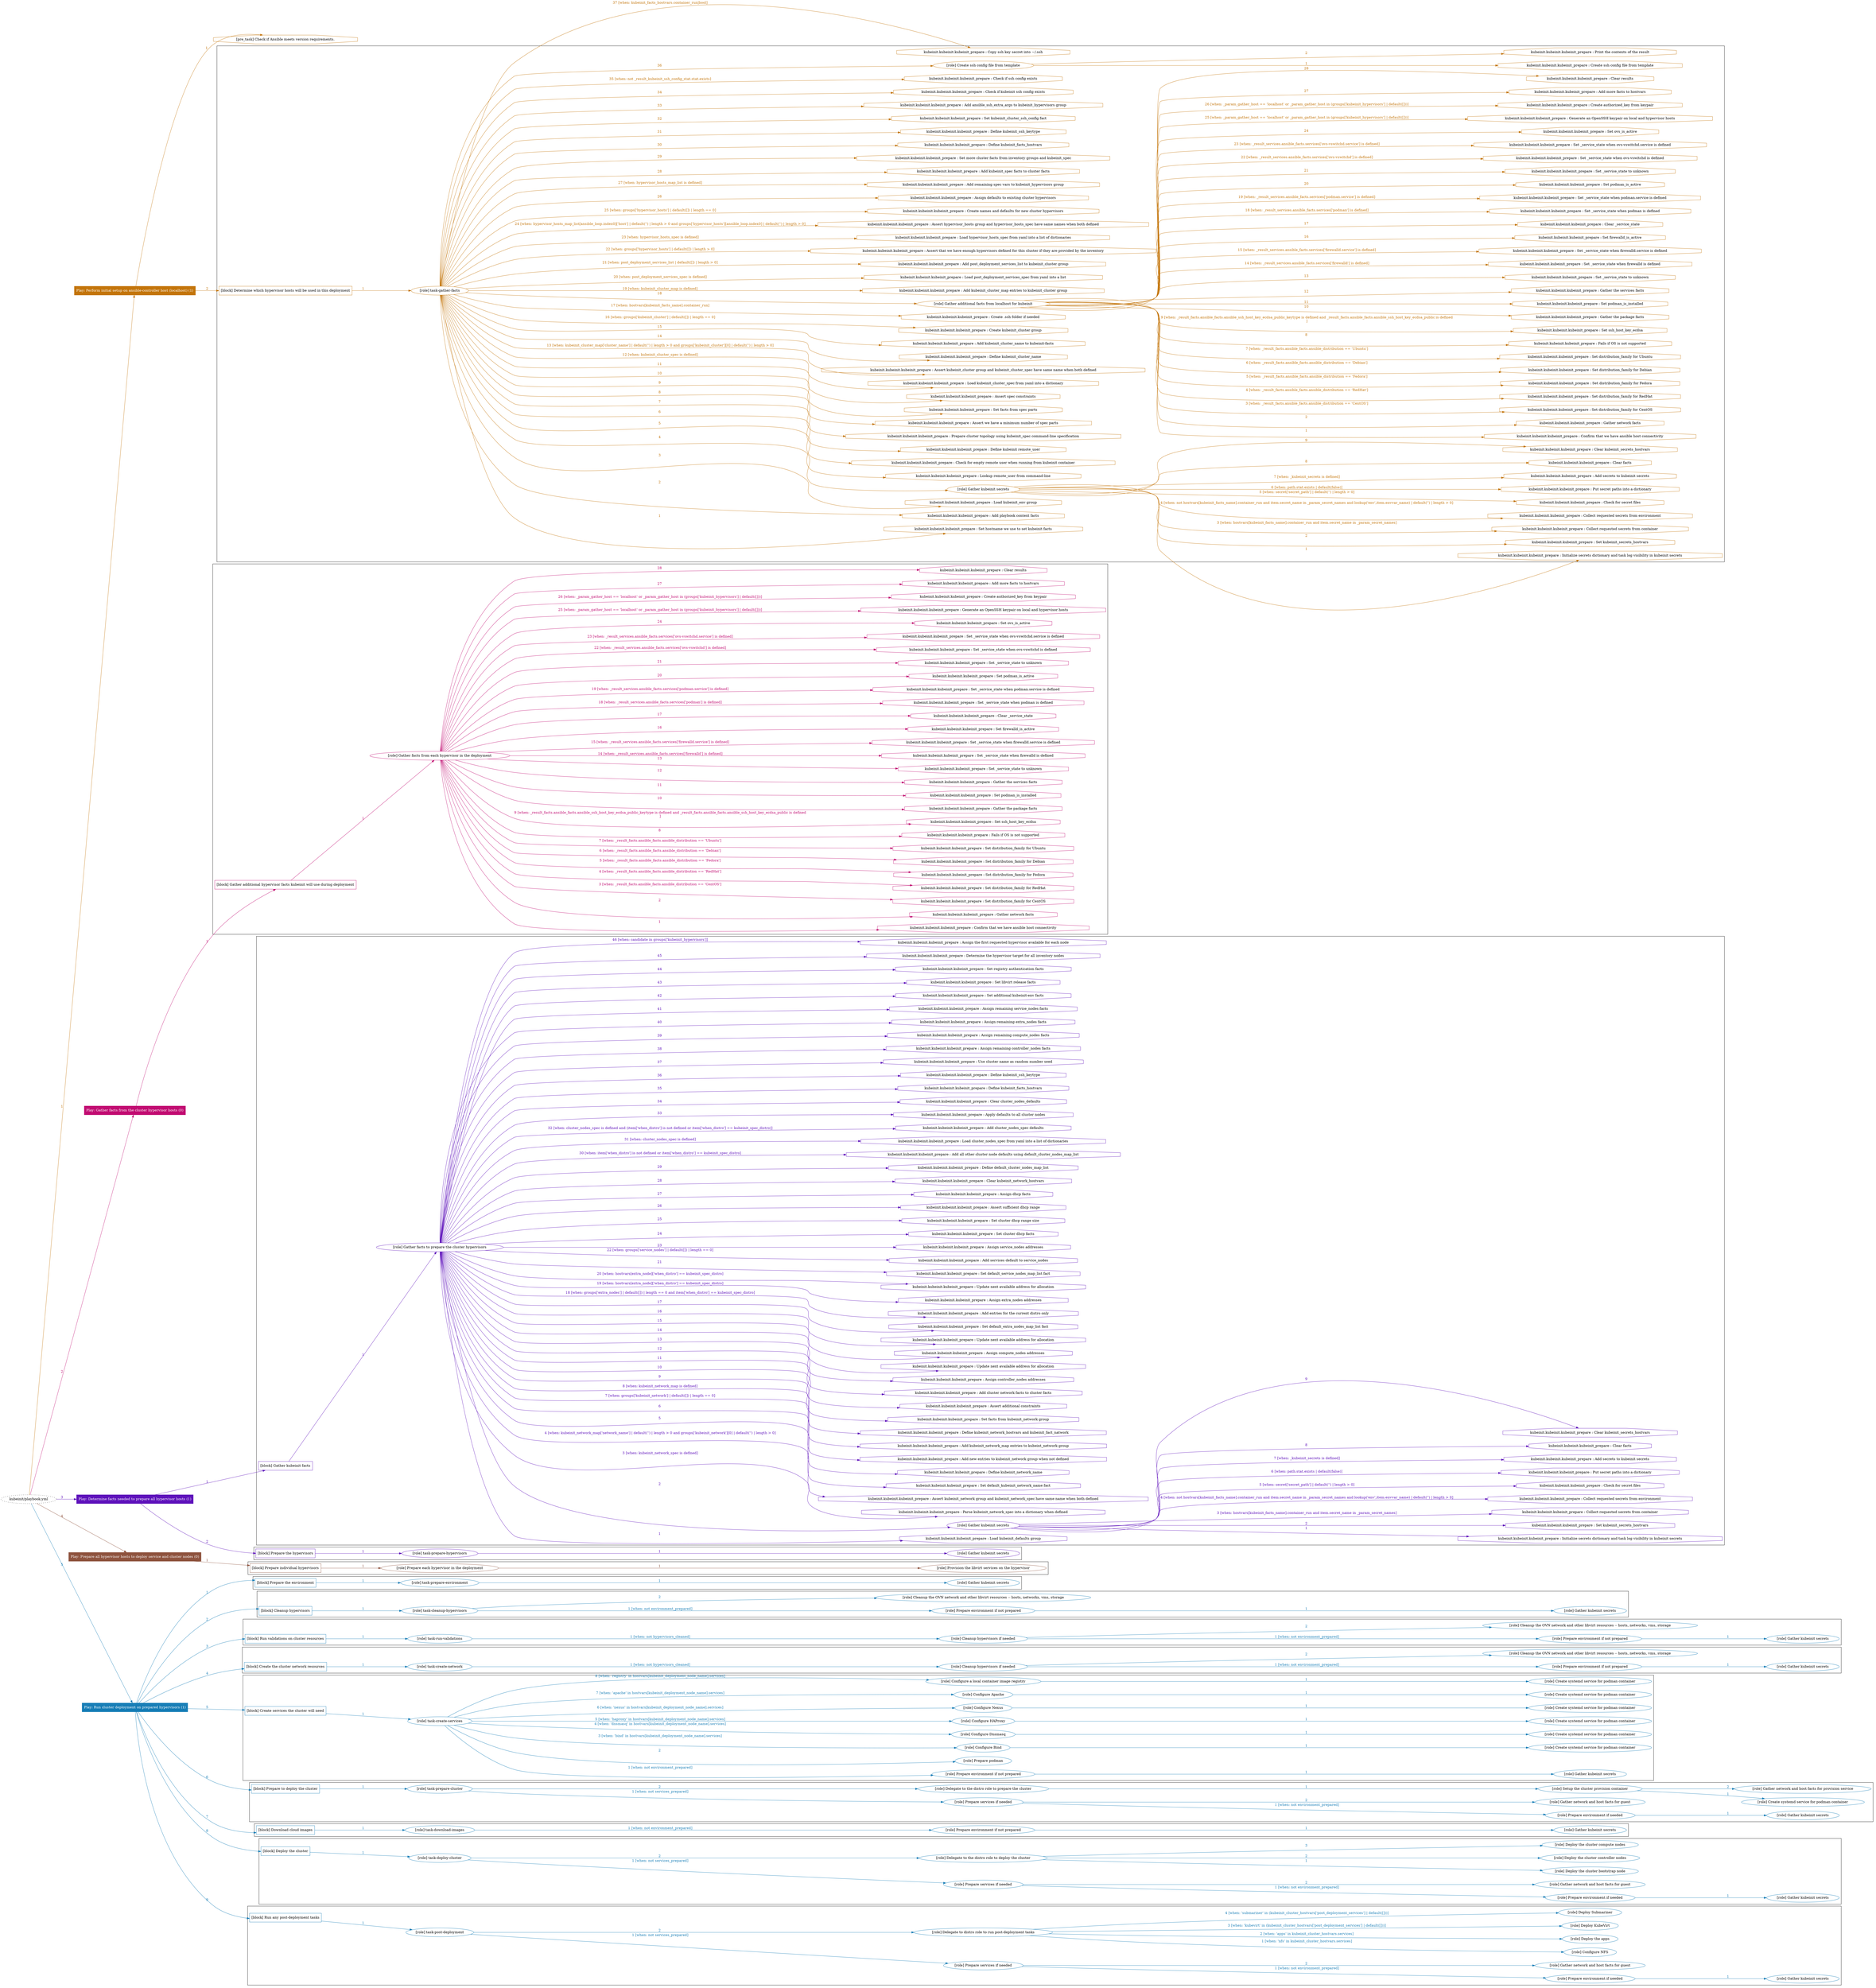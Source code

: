 digraph {
	graph [concentrate=true ordering=in rankdir=LR ratio=fill]
	edge [esep=5 sep=10]
	"kubeinit/playbook.yml" [URL="/home/runner/work/kubeinit/kubeinit/kubeinit/playbook.yml" id=playbook_85941bdc style=dotted]
	"kubeinit/playbook.yml" -> play_edac2c3d [label="1 " color="#c37409" fontcolor="#c37409" id=edge_27db458f labeltooltip="1 " tooltip="1 "]
	subgraph "Play: Perform initial setup on ansible-controller host (localhost) (1)" {
		play_edac2c3d [label="Play: Perform initial setup on ansible-controller host (localhost) (1)" URL="/home/runner/work/kubeinit/kubeinit/kubeinit/playbook.yml" color="#c37409" fontcolor="#ffffff" id=play_edac2c3d shape=box style=filled tooltip=localhost]
		pre_task_bdbc961e [label="[pre_task] Check if Ansible meets version requirements." URL="/home/runner/work/kubeinit/kubeinit/kubeinit/playbook.yml" color="#c37409" id=pre_task_bdbc961e shape=octagon tooltip="Check if Ansible meets version requirements."]
		play_edac2c3d -> pre_task_bdbc961e [label="1 " color="#c37409" fontcolor="#c37409" id=edge_83b0ecea labeltooltip="1 " tooltip="1 "]
		play_edac2c3d -> block_a484b559 [label=2 color="#c37409" fontcolor="#c37409" id=edge_4a188383 labeltooltip=2 tooltip=2]
		subgraph cluster_block_a484b559 {
			block_a484b559 [label="[block] Determine which hypervisor hosts will be used in this deployment" URL="/home/runner/work/kubeinit/kubeinit/kubeinit/playbook.yml" color="#c37409" id=block_a484b559 labeltooltip="Determine which hypervisor hosts will be used in this deployment" shape=box tooltip="Determine which hypervisor hosts will be used in this deployment"]
			block_a484b559 -> role_a10900b9 [label="1 " color="#c37409" fontcolor="#c37409" id=edge_775521cd labeltooltip="1 " tooltip="1 "]
			subgraph "task-gather-facts" {
				role_a10900b9 [label="[role] task-gather-facts" URL="/home/runner/work/kubeinit/kubeinit/kubeinit/playbook.yml" color="#c37409" id=role_a10900b9 tooltip="task-gather-facts"]
				task_e45c741b [label="kubeinit.kubeinit.kubeinit_prepare : Set hostname we use to set kubeinit facts" URL="/home/runner/.ansible/collections/ansible_collections/kubeinit/kubeinit/roles/kubeinit_prepare/tasks/build_hypervisors_group.yml" color="#c37409" id=task_e45c741b shape=octagon tooltip="kubeinit.kubeinit.kubeinit_prepare : Set hostname we use to set kubeinit facts"]
				role_a10900b9 -> task_e45c741b [label="1 " color="#c37409" fontcolor="#c37409" id=edge_aae4c859 labeltooltip="1 " tooltip="1 "]
				task_42afe4c9 [label="kubeinit.kubeinit.kubeinit_prepare : Add playbook context facts" URL="/home/runner/.ansible/collections/ansible_collections/kubeinit/kubeinit/roles/kubeinit_prepare/tasks/build_hypervisors_group.yml" color="#c37409" id=task_42afe4c9 shape=octagon tooltip="kubeinit.kubeinit.kubeinit_prepare : Add playbook context facts"]
				role_a10900b9 -> task_42afe4c9 [label="2 " color="#c37409" fontcolor="#c37409" id=edge_0b4bb298 labeltooltip="2 " tooltip="2 "]
				task_c8ff0343 [label="kubeinit.kubeinit.kubeinit_prepare : Load kubeinit_env group" URL="/home/runner/.ansible/collections/ansible_collections/kubeinit/kubeinit/roles/kubeinit_prepare/tasks/build_hypervisors_group.yml" color="#c37409" id=task_c8ff0343 shape=octagon tooltip="kubeinit.kubeinit.kubeinit_prepare : Load kubeinit_env group"]
				role_a10900b9 -> task_c8ff0343 [label="3 " color="#c37409" fontcolor="#c37409" id=edge_34c334ed labeltooltip="3 " tooltip="3 "]
				role_a10900b9 -> role_fd19c909 [label="4 " color="#c37409" fontcolor="#c37409" id=edge_7947dad3 labeltooltip="4 " tooltip="4 "]
				subgraph "Gather kubeinit secrets" {
					role_fd19c909 [label="[role] Gather kubeinit secrets" URL="/home/runner/.ansible/collections/ansible_collections/kubeinit/kubeinit/roles/kubeinit_prepare/tasks/build_hypervisors_group.yml" color="#c37409" id=role_fd19c909 tooltip="Gather kubeinit secrets"]
					task_71f40154 [label="kubeinit.kubeinit.kubeinit_prepare : Initialize secrets dictionary and task log visibility in kubeinit secrets" URL="/home/runner/.ansible/collections/ansible_collections/kubeinit/kubeinit/roles/kubeinit_prepare/tasks/gather_kubeinit_secrets.yml" color="#c37409" id=task_71f40154 shape=octagon tooltip="kubeinit.kubeinit.kubeinit_prepare : Initialize secrets dictionary and task log visibility in kubeinit secrets"]
					role_fd19c909 -> task_71f40154 [label="1 " color="#c37409" fontcolor="#c37409" id=edge_573056ae labeltooltip="1 " tooltip="1 "]
					task_2e74a6cb [label="kubeinit.kubeinit.kubeinit_prepare : Set kubeinit_secrets_hostvars" URL="/home/runner/.ansible/collections/ansible_collections/kubeinit/kubeinit/roles/kubeinit_prepare/tasks/gather_kubeinit_secrets.yml" color="#c37409" id=task_2e74a6cb shape=octagon tooltip="kubeinit.kubeinit.kubeinit_prepare : Set kubeinit_secrets_hostvars"]
					role_fd19c909 -> task_2e74a6cb [label="2 " color="#c37409" fontcolor="#c37409" id=edge_f516c717 labeltooltip="2 " tooltip="2 "]
					task_7ed771e1 [label="kubeinit.kubeinit.kubeinit_prepare : Collect requested secrets from container" URL="/home/runner/.ansible/collections/ansible_collections/kubeinit/kubeinit/roles/kubeinit_prepare/tasks/gather_kubeinit_secrets.yml" color="#c37409" id=task_7ed771e1 shape=octagon tooltip="kubeinit.kubeinit.kubeinit_prepare : Collect requested secrets from container"]
					role_fd19c909 -> task_7ed771e1 [label="3 [when: hostvars[kubeinit_facts_name].container_run and item.secret_name in _param_secret_names]" color="#c37409" fontcolor="#c37409" id=edge_597c31de labeltooltip="3 [when: hostvars[kubeinit_facts_name].container_run and item.secret_name in _param_secret_names]" tooltip="3 [when: hostvars[kubeinit_facts_name].container_run and item.secret_name in _param_secret_names]"]
					task_c168b574 [label="kubeinit.kubeinit.kubeinit_prepare : Collect requested secrets from environment" URL="/home/runner/.ansible/collections/ansible_collections/kubeinit/kubeinit/roles/kubeinit_prepare/tasks/gather_kubeinit_secrets.yml" color="#c37409" id=task_c168b574 shape=octagon tooltip="kubeinit.kubeinit.kubeinit_prepare : Collect requested secrets from environment"]
					role_fd19c909 -> task_c168b574 [label="4 [when: not hostvars[kubeinit_facts_name].container_run and item.secret_name in _param_secret_names and lookup('env',item.envvar_name) | default('') | length > 0]" color="#c37409" fontcolor="#c37409" id=edge_be4bc33f labeltooltip="4 [when: not hostvars[kubeinit_facts_name].container_run and item.secret_name in _param_secret_names and lookup('env',item.envvar_name) | default('') | length > 0]" tooltip="4 [when: not hostvars[kubeinit_facts_name].container_run and item.secret_name in _param_secret_names and lookup('env',item.envvar_name) | default('') | length > 0]"]
					task_86a8f775 [label="kubeinit.kubeinit.kubeinit_prepare : Check for secret files" URL="/home/runner/.ansible/collections/ansible_collections/kubeinit/kubeinit/roles/kubeinit_prepare/tasks/gather_kubeinit_secrets.yml" color="#c37409" id=task_86a8f775 shape=octagon tooltip="kubeinit.kubeinit.kubeinit_prepare : Check for secret files"]
					role_fd19c909 -> task_86a8f775 [label="5 [when: secret['secret_path'] | default('') | length > 0]" color="#c37409" fontcolor="#c37409" id=edge_f45737aa labeltooltip="5 [when: secret['secret_path'] | default('') | length > 0]" tooltip="5 [when: secret['secret_path'] | default('') | length > 0]"]
					task_8314cae4 [label="kubeinit.kubeinit.kubeinit_prepare : Put secret paths into a dictionary" URL="/home/runner/.ansible/collections/ansible_collections/kubeinit/kubeinit/roles/kubeinit_prepare/tasks/gather_kubeinit_secrets.yml" color="#c37409" id=task_8314cae4 shape=octagon tooltip="kubeinit.kubeinit.kubeinit_prepare : Put secret paths into a dictionary"]
					role_fd19c909 -> task_8314cae4 [label="6 [when: path.stat.exists | default(false)]" color="#c37409" fontcolor="#c37409" id=edge_659db585 labeltooltip="6 [when: path.stat.exists | default(false)]" tooltip="6 [when: path.stat.exists | default(false)]"]
					task_228c8497 [label="kubeinit.kubeinit.kubeinit_prepare : Add secrets to kubeinit secrets" URL="/home/runner/.ansible/collections/ansible_collections/kubeinit/kubeinit/roles/kubeinit_prepare/tasks/gather_kubeinit_secrets.yml" color="#c37409" id=task_228c8497 shape=octagon tooltip="kubeinit.kubeinit.kubeinit_prepare : Add secrets to kubeinit secrets"]
					role_fd19c909 -> task_228c8497 [label="7 [when: _kubeinit_secrets is defined]" color="#c37409" fontcolor="#c37409" id=edge_82b9de94 labeltooltip="7 [when: _kubeinit_secrets is defined]" tooltip="7 [when: _kubeinit_secrets is defined]"]
					task_0272a7a7 [label="kubeinit.kubeinit.kubeinit_prepare : Clear facts" URL="/home/runner/.ansible/collections/ansible_collections/kubeinit/kubeinit/roles/kubeinit_prepare/tasks/gather_kubeinit_secrets.yml" color="#c37409" id=task_0272a7a7 shape=octagon tooltip="kubeinit.kubeinit.kubeinit_prepare : Clear facts"]
					role_fd19c909 -> task_0272a7a7 [label="8 " color="#c37409" fontcolor="#c37409" id=edge_98cc0b91 labeltooltip="8 " tooltip="8 "]
					task_187038e0 [label="kubeinit.kubeinit.kubeinit_prepare : Clear kubeinit_secrets_hostvars" URL="/home/runner/.ansible/collections/ansible_collections/kubeinit/kubeinit/roles/kubeinit_prepare/tasks/gather_kubeinit_secrets.yml" color="#c37409" id=task_187038e0 shape=octagon tooltip="kubeinit.kubeinit.kubeinit_prepare : Clear kubeinit_secrets_hostvars"]
					role_fd19c909 -> task_187038e0 [label="9 " color="#c37409" fontcolor="#c37409" id=edge_5eaed1ab labeltooltip="9 " tooltip="9 "]
				}
				task_44b5e462 [label="kubeinit.kubeinit.kubeinit_prepare : Lookup remote_user from command-line" URL="/home/runner/.ansible/collections/ansible_collections/kubeinit/kubeinit/roles/kubeinit_prepare/tasks/build_hypervisors_group.yml" color="#c37409" id=task_44b5e462 shape=octagon tooltip="kubeinit.kubeinit.kubeinit_prepare : Lookup remote_user from command-line"]
				role_a10900b9 -> task_44b5e462 [label="5 " color="#c37409" fontcolor="#c37409" id=edge_e7d668cd labeltooltip="5 " tooltip="5 "]
				task_9eb913c8 [label="kubeinit.kubeinit.kubeinit_prepare : Check for empty remote user when running from kubeinit container" URL="/home/runner/.ansible/collections/ansible_collections/kubeinit/kubeinit/roles/kubeinit_prepare/tasks/build_hypervisors_group.yml" color="#c37409" id=task_9eb913c8 shape=octagon tooltip="kubeinit.kubeinit.kubeinit_prepare : Check for empty remote user when running from kubeinit container"]
				role_a10900b9 -> task_9eb913c8 [label="6 " color="#c37409" fontcolor="#c37409" id=edge_60e8587b labeltooltip="6 " tooltip="6 "]
				task_53469787 [label="kubeinit.kubeinit.kubeinit_prepare : Define kubeinit remote_user" URL="/home/runner/.ansible/collections/ansible_collections/kubeinit/kubeinit/roles/kubeinit_prepare/tasks/build_hypervisors_group.yml" color="#c37409" id=task_53469787 shape=octagon tooltip="kubeinit.kubeinit.kubeinit_prepare : Define kubeinit remote_user"]
				role_a10900b9 -> task_53469787 [label="7 " color="#c37409" fontcolor="#c37409" id=edge_403e7110 labeltooltip="7 " tooltip="7 "]
				task_8866545b [label="kubeinit.kubeinit.kubeinit_prepare : Prepare cluster topology using kubeinit_spec command-line specification" URL="/home/runner/.ansible/collections/ansible_collections/kubeinit/kubeinit/roles/kubeinit_prepare/tasks/build_hypervisors_group.yml" color="#c37409" id=task_8866545b shape=octagon tooltip="kubeinit.kubeinit.kubeinit_prepare : Prepare cluster topology using kubeinit_spec command-line specification"]
				role_a10900b9 -> task_8866545b [label="8 " color="#c37409" fontcolor="#c37409" id=edge_f95c80db labeltooltip="8 " tooltip="8 "]
				task_aceeaebd [label="kubeinit.kubeinit.kubeinit_prepare : Assert we have a minimum number of spec parts" URL="/home/runner/.ansible/collections/ansible_collections/kubeinit/kubeinit/roles/kubeinit_prepare/tasks/build_hypervisors_group.yml" color="#c37409" id=task_aceeaebd shape=octagon tooltip="kubeinit.kubeinit.kubeinit_prepare : Assert we have a minimum number of spec parts"]
				role_a10900b9 -> task_aceeaebd [label="9 " color="#c37409" fontcolor="#c37409" id=edge_d4d3311f labeltooltip="9 " tooltip="9 "]
				task_545209a9 [label="kubeinit.kubeinit.kubeinit_prepare : Set facts from spec parts" URL="/home/runner/.ansible/collections/ansible_collections/kubeinit/kubeinit/roles/kubeinit_prepare/tasks/build_hypervisors_group.yml" color="#c37409" id=task_545209a9 shape=octagon tooltip="kubeinit.kubeinit.kubeinit_prepare : Set facts from spec parts"]
				role_a10900b9 -> task_545209a9 [label="10 " color="#c37409" fontcolor="#c37409" id=edge_cf617d32 labeltooltip="10 " tooltip="10 "]
				task_a115d8df [label="kubeinit.kubeinit.kubeinit_prepare : Assert spec constraints" URL="/home/runner/.ansible/collections/ansible_collections/kubeinit/kubeinit/roles/kubeinit_prepare/tasks/build_hypervisors_group.yml" color="#c37409" id=task_a115d8df shape=octagon tooltip="kubeinit.kubeinit.kubeinit_prepare : Assert spec constraints"]
				role_a10900b9 -> task_a115d8df [label="11 " color="#c37409" fontcolor="#c37409" id=edge_206bfea3 labeltooltip="11 " tooltip="11 "]
				task_08300ed4 [label="kubeinit.kubeinit.kubeinit_prepare : Load kubeinit_cluster_spec from yaml into a dictionary" URL="/home/runner/.ansible/collections/ansible_collections/kubeinit/kubeinit/roles/kubeinit_prepare/tasks/build_hypervisors_group.yml" color="#c37409" id=task_08300ed4 shape=octagon tooltip="kubeinit.kubeinit.kubeinit_prepare : Load kubeinit_cluster_spec from yaml into a dictionary"]
				role_a10900b9 -> task_08300ed4 [label="12 [when: kubeinit_cluster_spec is defined]" color="#c37409" fontcolor="#c37409" id=edge_5416a9cd labeltooltip="12 [when: kubeinit_cluster_spec is defined]" tooltip="12 [when: kubeinit_cluster_spec is defined]"]
				task_521b0546 [label="kubeinit.kubeinit.kubeinit_prepare : Assert kubeinit_cluster group and kubeinit_cluster_spec have same name when both defined" URL="/home/runner/.ansible/collections/ansible_collections/kubeinit/kubeinit/roles/kubeinit_prepare/tasks/build_hypervisors_group.yml" color="#c37409" id=task_521b0546 shape=octagon tooltip="kubeinit.kubeinit.kubeinit_prepare : Assert kubeinit_cluster group and kubeinit_cluster_spec have same name when both defined"]
				role_a10900b9 -> task_521b0546 [label="13 [when: kubeinit_cluster_map['cluster_name'] | default('') | length > 0 and groups['kubeinit_cluster'][0] | default('') | length > 0]" color="#c37409" fontcolor="#c37409" id=edge_f8aba3c2 labeltooltip="13 [when: kubeinit_cluster_map['cluster_name'] | default('') | length > 0 and groups['kubeinit_cluster'][0] | default('') | length > 0]" tooltip="13 [when: kubeinit_cluster_map['cluster_name'] | default('') | length > 0 and groups['kubeinit_cluster'][0] | default('') | length > 0]"]
				task_82d3f400 [label="kubeinit.kubeinit.kubeinit_prepare : Define kubeinit_cluster_name" URL="/home/runner/.ansible/collections/ansible_collections/kubeinit/kubeinit/roles/kubeinit_prepare/tasks/build_hypervisors_group.yml" color="#c37409" id=task_82d3f400 shape=octagon tooltip="kubeinit.kubeinit.kubeinit_prepare : Define kubeinit_cluster_name"]
				role_a10900b9 -> task_82d3f400 [label="14 " color="#c37409" fontcolor="#c37409" id=edge_0d7725c6 labeltooltip="14 " tooltip="14 "]
				task_5e521d38 [label="kubeinit.kubeinit.kubeinit_prepare : Add kubeinit_cluster_name to kubeinit-facts" URL="/home/runner/.ansible/collections/ansible_collections/kubeinit/kubeinit/roles/kubeinit_prepare/tasks/build_hypervisors_group.yml" color="#c37409" id=task_5e521d38 shape=octagon tooltip="kubeinit.kubeinit.kubeinit_prepare : Add kubeinit_cluster_name to kubeinit-facts"]
				role_a10900b9 -> task_5e521d38 [label="15 " color="#c37409" fontcolor="#c37409" id=edge_40ef1512 labeltooltip="15 " tooltip="15 "]
				task_14539284 [label="kubeinit.kubeinit.kubeinit_prepare : Create kubeinit_cluster group" URL="/home/runner/.ansible/collections/ansible_collections/kubeinit/kubeinit/roles/kubeinit_prepare/tasks/build_hypervisors_group.yml" color="#c37409" id=task_14539284 shape=octagon tooltip="kubeinit.kubeinit.kubeinit_prepare : Create kubeinit_cluster group"]
				role_a10900b9 -> task_14539284 [label="16 [when: groups['kubeinit_cluster'] | default([]) | length == 0]" color="#c37409" fontcolor="#c37409" id=edge_90583c9b labeltooltip="16 [when: groups['kubeinit_cluster'] | default([]) | length == 0]" tooltip="16 [when: groups['kubeinit_cluster'] | default([]) | length == 0]"]
				task_3cc3e0d2 [label="kubeinit.kubeinit.kubeinit_prepare : Create .ssh folder if needed" URL="/home/runner/.ansible/collections/ansible_collections/kubeinit/kubeinit/roles/kubeinit_prepare/tasks/build_hypervisors_group.yml" color="#c37409" id=task_3cc3e0d2 shape=octagon tooltip="kubeinit.kubeinit.kubeinit_prepare : Create .ssh folder if needed"]
				role_a10900b9 -> task_3cc3e0d2 [label="17 [when: hostvars[kubeinit_facts_name].container_run]" color="#c37409" fontcolor="#c37409" id=edge_987ebae0 labeltooltip="17 [when: hostvars[kubeinit_facts_name].container_run]" tooltip="17 [when: hostvars[kubeinit_facts_name].container_run]"]
				role_a10900b9 -> role_83b0bce8 [label="18 " color="#c37409" fontcolor="#c37409" id=edge_07f22b0f labeltooltip="18 " tooltip="18 "]
				subgraph "Gather additional facts from localhost for kubeinit" {
					role_83b0bce8 [label="[role] Gather additional facts from localhost for kubeinit" URL="/home/runner/.ansible/collections/ansible_collections/kubeinit/kubeinit/roles/kubeinit_prepare/tasks/build_hypervisors_group.yml" color="#c37409" id=role_83b0bce8 tooltip="Gather additional facts from localhost for kubeinit"]
					task_5d629cbc [label="kubeinit.kubeinit.kubeinit_prepare : Confirm that we have ansible host connectivity" URL="/home/runner/.ansible/collections/ansible_collections/kubeinit/kubeinit/roles/kubeinit_prepare/tasks/gather_host_facts.yml" color="#c37409" id=task_5d629cbc shape=octagon tooltip="kubeinit.kubeinit.kubeinit_prepare : Confirm that we have ansible host connectivity"]
					role_83b0bce8 -> task_5d629cbc [label="1 " color="#c37409" fontcolor="#c37409" id=edge_8f674a62 labeltooltip="1 " tooltip="1 "]
					task_43179747 [label="kubeinit.kubeinit.kubeinit_prepare : Gather network facts" URL="/home/runner/.ansible/collections/ansible_collections/kubeinit/kubeinit/roles/kubeinit_prepare/tasks/gather_host_facts.yml" color="#c37409" id=task_43179747 shape=octagon tooltip="kubeinit.kubeinit.kubeinit_prepare : Gather network facts"]
					role_83b0bce8 -> task_43179747 [label="2 " color="#c37409" fontcolor="#c37409" id=edge_0ee56d36 labeltooltip="2 " tooltip="2 "]
					task_e46fd795 [label="kubeinit.kubeinit.kubeinit_prepare : Set distribution_family for CentOS" URL="/home/runner/.ansible/collections/ansible_collections/kubeinit/kubeinit/roles/kubeinit_prepare/tasks/gather_host_facts.yml" color="#c37409" id=task_e46fd795 shape=octagon tooltip="kubeinit.kubeinit.kubeinit_prepare : Set distribution_family for CentOS"]
					role_83b0bce8 -> task_e46fd795 [label="3 [when: _result_facts.ansible_facts.ansible_distribution == 'CentOS']" color="#c37409" fontcolor="#c37409" id=edge_565b1520 labeltooltip="3 [when: _result_facts.ansible_facts.ansible_distribution == 'CentOS']" tooltip="3 [when: _result_facts.ansible_facts.ansible_distribution == 'CentOS']"]
					task_477d11ba [label="kubeinit.kubeinit.kubeinit_prepare : Set distribution_family for RedHat" URL="/home/runner/.ansible/collections/ansible_collections/kubeinit/kubeinit/roles/kubeinit_prepare/tasks/gather_host_facts.yml" color="#c37409" id=task_477d11ba shape=octagon tooltip="kubeinit.kubeinit.kubeinit_prepare : Set distribution_family for RedHat"]
					role_83b0bce8 -> task_477d11ba [label="4 [when: _result_facts.ansible_facts.ansible_distribution == 'RedHat']" color="#c37409" fontcolor="#c37409" id=edge_e5aa218c labeltooltip="4 [when: _result_facts.ansible_facts.ansible_distribution == 'RedHat']" tooltip="4 [when: _result_facts.ansible_facts.ansible_distribution == 'RedHat']"]
					task_ff2b96d9 [label="kubeinit.kubeinit.kubeinit_prepare : Set distribution_family for Fedora" URL="/home/runner/.ansible/collections/ansible_collections/kubeinit/kubeinit/roles/kubeinit_prepare/tasks/gather_host_facts.yml" color="#c37409" id=task_ff2b96d9 shape=octagon tooltip="kubeinit.kubeinit.kubeinit_prepare : Set distribution_family for Fedora"]
					role_83b0bce8 -> task_ff2b96d9 [label="5 [when: _result_facts.ansible_facts.ansible_distribution == 'Fedora']" color="#c37409" fontcolor="#c37409" id=edge_33449a6d labeltooltip="5 [when: _result_facts.ansible_facts.ansible_distribution == 'Fedora']" tooltip="5 [when: _result_facts.ansible_facts.ansible_distribution == 'Fedora']"]
					task_fb64a1ed [label="kubeinit.kubeinit.kubeinit_prepare : Set distribution_family for Debian" URL="/home/runner/.ansible/collections/ansible_collections/kubeinit/kubeinit/roles/kubeinit_prepare/tasks/gather_host_facts.yml" color="#c37409" id=task_fb64a1ed shape=octagon tooltip="kubeinit.kubeinit.kubeinit_prepare : Set distribution_family for Debian"]
					role_83b0bce8 -> task_fb64a1ed [label="6 [when: _result_facts.ansible_facts.ansible_distribution == 'Debian']" color="#c37409" fontcolor="#c37409" id=edge_c2837d4e labeltooltip="6 [when: _result_facts.ansible_facts.ansible_distribution == 'Debian']" tooltip="6 [when: _result_facts.ansible_facts.ansible_distribution == 'Debian']"]
					task_75517a9d [label="kubeinit.kubeinit.kubeinit_prepare : Set distribution_family for Ubuntu" URL="/home/runner/.ansible/collections/ansible_collections/kubeinit/kubeinit/roles/kubeinit_prepare/tasks/gather_host_facts.yml" color="#c37409" id=task_75517a9d shape=octagon tooltip="kubeinit.kubeinit.kubeinit_prepare : Set distribution_family for Ubuntu"]
					role_83b0bce8 -> task_75517a9d [label="7 [when: _result_facts.ansible_facts.ansible_distribution == 'Ubuntu']" color="#c37409" fontcolor="#c37409" id=edge_db59c5c3 labeltooltip="7 [when: _result_facts.ansible_facts.ansible_distribution == 'Ubuntu']" tooltip="7 [when: _result_facts.ansible_facts.ansible_distribution == 'Ubuntu']"]
					task_d000be67 [label="kubeinit.kubeinit.kubeinit_prepare : Fails if OS is not supported" URL="/home/runner/.ansible/collections/ansible_collections/kubeinit/kubeinit/roles/kubeinit_prepare/tasks/gather_host_facts.yml" color="#c37409" id=task_d000be67 shape=octagon tooltip="kubeinit.kubeinit.kubeinit_prepare : Fails if OS is not supported"]
					role_83b0bce8 -> task_d000be67 [label="8 " color="#c37409" fontcolor="#c37409" id=edge_c5971b70 labeltooltip="8 " tooltip="8 "]
					task_680857b7 [label="kubeinit.kubeinit.kubeinit_prepare : Set ssh_host_key_ecdsa" URL="/home/runner/.ansible/collections/ansible_collections/kubeinit/kubeinit/roles/kubeinit_prepare/tasks/gather_host_facts.yml" color="#c37409" id=task_680857b7 shape=octagon tooltip="kubeinit.kubeinit.kubeinit_prepare : Set ssh_host_key_ecdsa"]
					role_83b0bce8 -> task_680857b7 [label="9 [when: _result_facts.ansible_facts.ansible_ssh_host_key_ecdsa_public_keytype is defined and _result_facts.ansible_facts.ansible_ssh_host_key_ecdsa_public is defined
]" color="#c37409" fontcolor="#c37409" id=edge_bf97932f labeltooltip="9 [when: _result_facts.ansible_facts.ansible_ssh_host_key_ecdsa_public_keytype is defined and _result_facts.ansible_facts.ansible_ssh_host_key_ecdsa_public is defined
]" tooltip="9 [when: _result_facts.ansible_facts.ansible_ssh_host_key_ecdsa_public_keytype is defined and _result_facts.ansible_facts.ansible_ssh_host_key_ecdsa_public is defined
]"]
					task_77a3282b [label="kubeinit.kubeinit.kubeinit_prepare : Gather the package facts" URL="/home/runner/.ansible/collections/ansible_collections/kubeinit/kubeinit/roles/kubeinit_prepare/tasks/gather_host_facts.yml" color="#c37409" id=task_77a3282b shape=octagon tooltip="kubeinit.kubeinit.kubeinit_prepare : Gather the package facts"]
					role_83b0bce8 -> task_77a3282b [label="10 " color="#c37409" fontcolor="#c37409" id=edge_155cb7de labeltooltip="10 " tooltip="10 "]
					task_ae937169 [label="kubeinit.kubeinit.kubeinit_prepare : Set podman_is_installed" URL="/home/runner/.ansible/collections/ansible_collections/kubeinit/kubeinit/roles/kubeinit_prepare/tasks/gather_host_facts.yml" color="#c37409" id=task_ae937169 shape=octagon tooltip="kubeinit.kubeinit.kubeinit_prepare : Set podman_is_installed"]
					role_83b0bce8 -> task_ae937169 [label="11 " color="#c37409" fontcolor="#c37409" id=edge_ef1dbfc0 labeltooltip="11 " tooltip="11 "]
					task_845a565a [label="kubeinit.kubeinit.kubeinit_prepare : Gather the services facts" URL="/home/runner/.ansible/collections/ansible_collections/kubeinit/kubeinit/roles/kubeinit_prepare/tasks/gather_host_facts.yml" color="#c37409" id=task_845a565a shape=octagon tooltip="kubeinit.kubeinit.kubeinit_prepare : Gather the services facts"]
					role_83b0bce8 -> task_845a565a [label="12 " color="#c37409" fontcolor="#c37409" id=edge_735de5e7 labeltooltip="12 " tooltip="12 "]
					task_ea331768 [label="kubeinit.kubeinit.kubeinit_prepare : Set _service_state to unknown" URL="/home/runner/.ansible/collections/ansible_collections/kubeinit/kubeinit/roles/kubeinit_prepare/tasks/gather_host_facts.yml" color="#c37409" id=task_ea331768 shape=octagon tooltip="kubeinit.kubeinit.kubeinit_prepare : Set _service_state to unknown"]
					role_83b0bce8 -> task_ea331768 [label="13 " color="#c37409" fontcolor="#c37409" id=edge_71045b3a labeltooltip="13 " tooltip="13 "]
					task_0171cb21 [label="kubeinit.kubeinit.kubeinit_prepare : Set _service_state when firewalld is defined" URL="/home/runner/.ansible/collections/ansible_collections/kubeinit/kubeinit/roles/kubeinit_prepare/tasks/gather_host_facts.yml" color="#c37409" id=task_0171cb21 shape=octagon tooltip="kubeinit.kubeinit.kubeinit_prepare : Set _service_state when firewalld is defined"]
					role_83b0bce8 -> task_0171cb21 [label="14 [when: _result_services.ansible_facts.services['firewalld'] is defined]" color="#c37409" fontcolor="#c37409" id=edge_3d58420a labeltooltip="14 [when: _result_services.ansible_facts.services['firewalld'] is defined]" tooltip="14 [when: _result_services.ansible_facts.services['firewalld'] is defined]"]
					task_7f1ba50e [label="kubeinit.kubeinit.kubeinit_prepare : Set _service_state when firewalld.service is defined" URL="/home/runner/.ansible/collections/ansible_collections/kubeinit/kubeinit/roles/kubeinit_prepare/tasks/gather_host_facts.yml" color="#c37409" id=task_7f1ba50e shape=octagon tooltip="kubeinit.kubeinit.kubeinit_prepare : Set _service_state when firewalld.service is defined"]
					role_83b0bce8 -> task_7f1ba50e [label="15 [when: _result_services.ansible_facts.services['firewalld.service'] is defined]" color="#c37409" fontcolor="#c37409" id=edge_f5f5e924 labeltooltip="15 [when: _result_services.ansible_facts.services['firewalld.service'] is defined]" tooltip="15 [when: _result_services.ansible_facts.services['firewalld.service'] is defined]"]
					task_f6e394c1 [label="kubeinit.kubeinit.kubeinit_prepare : Set firewalld_is_active" URL="/home/runner/.ansible/collections/ansible_collections/kubeinit/kubeinit/roles/kubeinit_prepare/tasks/gather_host_facts.yml" color="#c37409" id=task_f6e394c1 shape=octagon tooltip="kubeinit.kubeinit.kubeinit_prepare : Set firewalld_is_active"]
					role_83b0bce8 -> task_f6e394c1 [label="16 " color="#c37409" fontcolor="#c37409" id=edge_2cfd8b67 labeltooltip="16 " tooltip="16 "]
					task_e9127923 [label="kubeinit.kubeinit.kubeinit_prepare : Clear _service_state" URL="/home/runner/.ansible/collections/ansible_collections/kubeinit/kubeinit/roles/kubeinit_prepare/tasks/gather_host_facts.yml" color="#c37409" id=task_e9127923 shape=octagon tooltip="kubeinit.kubeinit.kubeinit_prepare : Clear _service_state"]
					role_83b0bce8 -> task_e9127923 [label="17 " color="#c37409" fontcolor="#c37409" id=edge_3c7d0dc5 labeltooltip="17 " tooltip="17 "]
					task_84b57611 [label="kubeinit.kubeinit.kubeinit_prepare : Set _service_state when podman is defined" URL="/home/runner/.ansible/collections/ansible_collections/kubeinit/kubeinit/roles/kubeinit_prepare/tasks/gather_host_facts.yml" color="#c37409" id=task_84b57611 shape=octagon tooltip="kubeinit.kubeinit.kubeinit_prepare : Set _service_state when podman is defined"]
					role_83b0bce8 -> task_84b57611 [label="18 [when: _result_services.ansible_facts.services['podman'] is defined]" color="#c37409" fontcolor="#c37409" id=edge_1c86b198 labeltooltip="18 [when: _result_services.ansible_facts.services['podman'] is defined]" tooltip="18 [when: _result_services.ansible_facts.services['podman'] is defined]"]
					task_0a47d1df [label="kubeinit.kubeinit.kubeinit_prepare : Set _service_state when podman.service is defined" URL="/home/runner/.ansible/collections/ansible_collections/kubeinit/kubeinit/roles/kubeinit_prepare/tasks/gather_host_facts.yml" color="#c37409" id=task_0a47d1df shape=octagon tooltip="kubeinit.kubeinit.kubeinit_prepare : Set _service_state when podman.service is defined"]
					role_83b0bce8 -> task_0a47d1df [label="19 [when: _result_services.ansible_facts.services['podman.service'] is defined]" color="#c37409" fontcolor="#c37409" id=edge_b752daef labeltooltip="19 [when: _result_services.ansible_facts.services['podman.service'] is defined]" tooltip="19 [when: _result_services.ansible_facts.services['podman.service'] is defined]"]
					task_4c38d2ab [label="kubeinit.kubeinit.kubeinit_prepare : Set podman_is_active" URL="/home/runner/.ansible/collections/ansible_collections/kubeinit/kubeinit/roles/kubeinit_prepare/tasks/gather_host_facts.yml" color="#c37409" id=task_4c38d2ab shape=octagon tooltip="kubeinit.kubeinit.kubeinit_prepare : Set podman_is_active"]
					role_83b0bce8 -> task_4c38d2ab [label="20 " color="#c37409" fontcolor="#c37409" id=edge_b9f9ff31 labeltooltip="20 " tooltip="20 "]
					task_6e648744 [label="kubeinit.kubeinit.kubeinit_prepare : Set _service_state to unknown" URL="/home/runner/.ansible/collections/ansible_collections/kubeinit/kubeinit/roles/kubeinit_prepare/tasks/gather_host_facts.yml" color="#c37409" id=task_6e648744 shape=octagon tooltip="kubeinit.kubeinit.kubeinit_prepare : Set _service_state to unknown"]
					role_83b0bce8 -> task_6e648744 [label="21 " color="#c37409" fontcolor="#c37409" id=edge_86e3e8e1 labeltooltip="21 " tooltip="21 "]
					task_b044d3c1 [label="kubeinit.kubeinit.kubeinit_prepare : Set _service_state when ovs-vswitchd is defined" URL="/home/runner/.ansible/collections/ansible_collections/kubeinit/kubeinit/roles/kubeinit_prepare/tasks/gather_host_facts.yml" color="#c37409" id=task_b044d3c1 shape=octagon tooltip="kubeinit.kubeinit.kubeinit_prepare : Set _service_state when ovs-vswitchd is defined"]
					role_83b0bce8 -> task_b044d3c1 [label="22 [when: _result_services.ansible_facts.services['ovs-vswitchd'] is defined]" color="#c37409" fontcolor="#c37409" id=edge_02495cfa labeltooltip="22 [when: _result_services.ansible_facts.services['ovs-vswitchd'] is defined]" tooltip="22 [when: _result_services.ansible_facts.services['ovs-vswitchd'] is defined]"]
					task_8e23f1f7 [label="kubeinit.kubeinit.kubeinit_prepare : Set _service_state when ovs-vswitchd.service is defined" URL="/home/runner/.ansible/collections/ansible_collections/kubeinit/kubeinit/roles/kubeinit_prepare/tasks/gather_host_facts.yml" color="#c37409" id=task_8e23f1f7 shape=octagon tooltip="kubeinit.kubeinit.kubeinit_prepare : Set _service_state when ovs-vswitchd.service is defined"]
					role_83b0bce8 -> task_8e23f1f7 [label="23 [when: _result_services.ansible_facts.services['ovs-vswitchd.service'] is defined]" color="#c37409" fontcolor="#c37409" id=edge_70663a66 labeltooltip="23 [when: _result_services.ansible_facts.services['ovs-vswitchd.service'] is defined]" tooltip="23 [when: _result_services.ansible_facts.services['ovs-vswitchd.service'] is defined]"]
					task_a9e57cc3 [label="kubeinit.kubeinit.kubeinit_prepare : Set ovs_is_active" URL="/home/runner/.ansible/collections/ansible_collections/kubeinit/kubeinit/roles/kubeinit_prepare/tasks/gather_host_facts.yml" color="#c37409" id=task_a9e57cc3 shape=octagon tooltip="kubeinit.kubeinit.kubeinit_prepare : Set ovs_is_active"]
					role_83b0bce8 -> task_a9e57cc3 [label="24 " color="#c37409" fontcolor="#c37409" id=edge_9f500630 labeltooltip="24 " tooltip="24 "]
					task_eadbda35 [label="kubeinit.kubeinit.kubeinit_prepare : Generate an OpenSSH keypair on local and hypervisor hosts" URL="/home/runner/.ansible/collections/ansible_collections/kubeinit/kubeinit/roles/kubeinit_prepare/tasks/gather_host_facts.yml" color="#c37409" id=task_eadbda35 shape=octagon tooltip="kubeinit.kubeinit.kubeinit_prepare : Generate an OpenSSH keypair on local and hypervisor hosts"]
					role_83b0bce8 -> task_eadbda35 [label="25 [when: _param_gather_host == 'localhost' or _param_gather_host in (groups['kubeinit_hypervisors'] | default([]))]" color="#c37409" fontcolor="#c37409" id=edge_253c1637 labeltooltip="25 [when: _param_gather_host == 'localhost' or _param_gather_host in (groups['kubeinit_hypervisors'] | default([]))]" tooltip="25 [when: _param_gather_host == 'localhost' or _param_gather_host in (groups['kubeinit_hypervisors'] | default([]))]"]
					task_d3998f19 [label="kubeinit.kubeinit.kubeinit_prepare : Create authorized_key from keypair" URL="/home/runner/.ansible/collections/ansible_collections/kubeinit/kubeinit/roles/kubeinit_prepare/tasks/gather_host_facts.yml" color="#c37409" id=task_d3998f19 shape=octagon tooltip="kubeinit.kubeinit.kubeinit_prepare : Create authorized_key from keypair"]
					role_83b0bce8 -> task_d3998f19 [label="26 [when: _param_gather_host == 'localhost' or _param_gather_host in (groups['kubeinit_hypervisors'] | default([]))]" color="#c37409" fontcolor="#c37409" id=edge_e437bd30 labeltooltip="26 [when: _param_gather_host == 'localhost' or _param_gather_host in (groups['kubeinit_hypervisors'] | default([]))]" tooltip="26 [when: _param_gather_host == 'localhost' or _param_gather_host in (groups['kubeinit_hypervisors'] | default([]))]"]
					task_e6583217 [label="kubeinit.kubeinit.kubeinit_prepare : Add more facts to hostvars" URL="/home/runner/.ansible/collections/ansible_collections/kubeinit/kubeinit/roles/kubeinit_prepare/tasks/gather_host_facts.yml" color="#c37409" id=task_e6583217 shape=octagon tooltip="kubeinit.kubeinit.kubeinit_prepare : Add more facts to hostvars"]
					role_83b0bce8 -> task_e6583217 [label="27 " color="#c37409" fontcolor="#c37409" id=edge_187ad4a2 labeltooltip="27 " tooltip="27 "]
					task_487b8a90 [label="kubeinit.kubeinit.kubeinit_prepare : Clear results" URL="/home/runner/.ansible/collections/ansible_collections/kubeinit/kubeinit/roles/kubeinit_prepare/tasks/gather_host_facts.yml" color="#c37409" id=task_487b8a90 shape=octagon tooltip="kubeinit.kubeinit.kubeinit_prepare : Clear results"]
					role_83b0bce8 -> task_487b8a90 [label="28 " color="#c37409" fontcolor="#c37409" id=edge_5951a84a labeltooltip="28 " tooltip="28 "]
				}
				task_2da86455 [label="kubeinit.kubeinit.kubeinit_prepare : Add kubeinit_cluster_map entries to kubeinit_cluster group" URL="/home/runner/.ansible/collections/ansible_collections/kubeinit/kubeinit/roles/kubeinit_prepare/tasks/build_hypervisors_group.yml" color="#c37409" id=task_2da86455 shape=octagon tooltip="kubeinit.kubeinit.kubeinit_prepare : Add kubeinit_cluster_map entries to kubeinit_cluster group"]
				role_a10900b9 -> task_2da86455 [label="19 [when: kubeinit_cluster_map is defined]" color="#c37409" fontcolor="#c37409" id=edge_51781d50 labeltooltip="19 [when: kubeinit_cluster_map is defined]" tooltip="19 [when: kubeinit_cluster_map is defined]"]
				task_b7e71c6d [label="kubeinit.kubeinit.kubeinit_prepare : Load post_deployment_services_spec from yaml into a list" URL="/home/runner/.ansible/collections/ansible_collections/kubeinit/kubeinit/roles/kubeinit_prepare/tasks/build_hypervisors_group.yml" color="#c37409" id=task_b7e71c6d shape=octagon tooltip="kubeinit.kubeinit.kubeinit_prepare : Load post_deployment_services_spec from yaml into a list"]
				role_a10900b9 -> task_b7e71c6d [label="20 [when: post_deployment_services_spec is defined]" color="#c37409" fontcolor="#c37409" id=edge_78b43226 labeltooltip="20 [when: post_deployment_services_spec is defined]" tooltip="20 [when: post_deployment_services_spec is defined]"]
				task_6c95d031 [label="kubeinit.kubeinit.kubeinit_prepare : Add post_deployment_services_list to kubeinit_cluster group" URL="/home/runner/.ansible/collections/ansible_collections/kubeinit/kubeinit/roles/kubeinit_prepare/tasks/build_hypervisors_group.yml" color="#c37409" id=task_6c95d031 shape=octagon tooltip="kubeinit.kubeinit.kubeinit_prepare : Add post_deployment_services_list to kubeinit_cluster group"]
				role_a10900b9 -> task_6c95d031 [label="21 [when: post_deployment_services_list | default([]) | length > 0]" color="#c37409" fontcolor="#c37409" id=edge_7b435015 labeltooltip="21 [when: post_deployment_services_list | default([]) | length > 0]" tooltip="21 [when: post_deployment_services_list | default([]) | length > 0]"]
				task_dd7369d3 [label="kubeinit.kubeinit.kubeinit_prepare : Assert that we have enough hypervisors defined for this cluster if they are provided by the inventory" URL="/home/runner/.ansible/collections/ansible_collections/kubeinit/kubeinit/roles/kubeinit_prepare/tasks/build_hypervisors_group.yml" color="#c37409" id=task_dd7369d3 shape=octagon tooltip="kubeinit.kubeinit.kubeinit_prepare : Assert that we have enough hypervisors defined for this cluster if they are provided by the inventory"]
				role_a10900b9 -> task_dd7369d3 [label="22 [when: groups['hypervisor_hosts'] | default([]) | length > 0]" color="#c37409" fontcolor="#c37409" id=edge_78c6e025 labeltooltip="22 [when: groups['hypervisor_hosts'] | default([]) | length > 0]" tooltip="22 [when: groups['hypervisor_hosts'] | default([]) | length > 0]"]
				task_f1e6a7ed [label="kubeinit.kubeinit.kubeinit_prepare : Load hypervisor_hosts_spec from yaml into a list of dictionaries" URL="/home/runner/.ansible/collections/ansible_collections/kubeinit/kubeinit/roles/kubeinit_prepare/tasks/build_hypervisors_group.yml" color="#c37409" id=task_f1e6a7ed shape=octagon tooltip="kubeinit.kubeinit.kubeinit_prepare : Load hypervisor_hosts_spec from yaml into a list of dictionaries"]
				role_a10900b9 -> task_f1e6a7ed [label="23 [when: hypervisor_hosts_spec is defined]" color="#c37409" fontcolor="#c37409" id=edge_a1b32502 labeltooltip="23 [when: hypervisor_hosts_spec is defined]" tooltip="23 [when: hypervisor_hosts_spec is defined]"]
				task_b36d782a [label="kubeinit.kubeinit.kubeinit_prepare : Assert hypervisor_hosts group and hypervisor_hosts_spec have same names when both defined" URL="/home/runner/.ansible/collections/ansible_collections/kubeinit/kubeinit/roles/kubeinit_prepare/tasks/build_hypervisors_group.yml" color="#c37409" id=task_b36d782a shape=octagon tooltip="kubeinit.kubeinit.kubeinit_prepare : Assert hypervisor_hosts group and hypervisor_hosts_spec have same names when both defined"]
				role_a10900b9 -> task_b36d782a [label="24 [when: hypervisor_hosts_map_list[ansible_loop.index0]['host'] | default('') | length > 0 and groups['hypervisor_hosts'][ansible_loop.index0] | default('') | length > 0]" color="#c37409" fontcolor="#c37409" id=edge_98fa3377 labeltooltip="24 [when: hypervisor_hosts_map_list[ansible_loop.index0]['host'] | default('') | length > 0 and groups['hypervisor_hosts'][ansible_loop.index0] | default('') | length > 0]" tooltip="24 [when: hypervisor_hosts_map_list[ansible_loop.index0]['host'] | default('') | length > 0 and groups['hypervisor_hosts'][ansible_loop.index0] | default('') | length > 0]"]
				task_8d557ebb [label="kubeinit.kubeinit.kubeinit_prepare : Create names and defaults for new cluster hypervisors" URL="/home/runner/.ansible/collections/ansible_collections/kubeinit/kubeinit/roles/kubeinit_prepare/tasks/build_hypervisors_group.yml" color="#c37409" id=task_8d557ebb shape=octagon tooltip="kubeinit.kubeinit.kubeinit_prepare : Create names and defaults for new cluster hypervisors"]
				role_a10900b9 -> task_8d557ebb [label="25 [when: groups['hypervisor_hosts'] | default([]) | length == 0]" color="#c37409" fontcolor="#c37409" id=edge_6542feea labeltooltip="25 [when: groups['hypervisor_hosts'] | default([]) | length == 0]" tooltip="25 [when: groups['hypervisor_hosts'] | default([]) | length == 0]"]
				task_49244375 [label="kubeinit.kubeinit.kubeinit_prepare : Assign defaults to existing cluster hypervisors" URL="/home/runner/.ansible/collections/ansible_collections/kubeinit/kubeinit/roles/kubeinit_prepare/tasks/build_hypervisors_group.yml" color="#c37409" id=task_49244375 shape=octagon tooltip="kubeinit.kubeinit.kubeinit_prepare : Assign defaults to existing cluster hypervisors"]
				role_a10900b9 -> task_49244375 [label="26 " color="#c37409" fontcolor="#c37409" id=edge_6d2aa8ba labeltooltip="26 " tooltip="26 "]
				task_434d8fbd [label="kubeinit.kubeinit.kubeinit_prepare : Add remaining spec vars to kubeinit_hypervisors group" URL="/home/runner/.ansible/collections/ansible_collections/kubeinit/kubeinit/roles/kubeinit_prepare/tasks/build_hypervisors_group.yml" color="#c37409" id=task_434d8fbd shape=octagon tooltip="kubeinit.kubeinit.kubeinit_prepare : Add remaining spec vars to kubeinit_hypervisors group"]
				role_a10900b9 -> task_434d8fbd [label="27 [when: hypervisor_hosts_map_list is defined]" color="#c37409" fontcolor="#c37409" id=edge_6c186bc7 labeltooltip="27 [when: hypervisor_hosts_map_list is defined]" tooltip="27 [when: hypervisor_hosts_map_list is defined]"]
				task_eca606fd [label="kubeinit.kubeinit.kubeinit_prepare : Add kubeinit_spec facts to cluster facts" URL="/home/runner/.ansible/collections/ansible_collections/kubeinit/kubeinit/roles/kubeinit_prepare/tasks/build_hypervisors_group.yml" color="#c37409" id=task_eca606fd shape=octagon tooltip="kubeinit.kubeinit.kubeinit_prepare : Add kubeinit_spec facts to cluster facts"]
				role_a10900b9 -> task_eca606fd [label="28 " color="#c37409" fontcolor="#c37409" id=edge_4997fde6 labeltooltip="28 " tooltip="28 "]
				task_40c3ef10 [label="kubeinit.kubeinit.kubeinit_prepare : Set more cluster facts from inventory groups and kubeinit_spec" URL="/home/runner/.ansible/collections/ansible_collections/kubeinit/kubeinit/roles/kubeinit_prepare/tasks/build_hypervisors_group.yml" color="#c37409" id=task_40c3ef10 shape=octagon tooltip="kubeinit.kubeinit.kubeinit_prepare : Set more cluster facts from inventory groups and kubeinit_spec"]
				role_a10900b9 -> task_40c3ef10 [label="29 " color="#c37409" fontcolor="#c37409" id=edge_82ceee30 labeltooltip="29 " tooltip="29 "]
				task_97498f9c [label="kubeinit.kubeinit.kubeinit_prepare : Define kubeinit_facts_hostvars" URL="/home/runner/.ansible/collections/ansible_collections/kubeinit/kubeinit/roles/kubeinit_prepare/tasks/build_hypervisors_group.yml" color="#c37409" id=task_97498f9c shape=octagon tooltip="kubeinit.kubeinit.kubeinit_prepare : Define kubeinit_facts_hostvars"]
				role_a10900b9 -> task_97498f9c [label="30 " color="#c37409" fontcolor="#c37409" id=edge_5ba7ab76 labeltooltip="30 " tooltip="30 "]
				task_5d9b9f15 [label="kubeinit.kubeinit.kubeinit_prepare : Define kubeinit_ssh_keytype" URL="/home/runner/.ansible/collections/ansible_collections/kubeinit/kubeinit/roles/kubeinit_prepare/tasks/build_hypervisors_group.yml" color="#c37409" id=task_5d9b9f15 shape=octagon tooltip="kubeinit.kubeinit.kubeinit_prepare : Define kubeinit_ssh_keytype"]
				role_a10900b9 -> task_5d9b9f15 [label="31 " color="#c37409" fontcolor="#c37409" id=edge_dee9bc81 labeltooltip="31 " tooltip="31 "]
				task_68a3abeb [label="kubeinit.kubeinit.kubeinit_prepare : Set kubeinit_cluster_ssh_config fact" URL="/home/runner/.ansible/collections/ansible_collections/kubeinit/kubeinit/roles/kubeinit_prepare/tasks/build_hypervisors_group.yml" color="#c37409" id=task_68a3abeb shape=octagon tooltip="kubeinit.kubeinit.kubeinit_prepare : Set kubeinit_cluster_ssh_config fact"]
				role_a10900b9 -> task_68a3abeb [label="32 " color="#c37409" fontcolor="#c37409" id=edge_5611450b labeltooltip="32 " tooltip="32 "]
				task_13350dab [label="kubeinit.kubeinit.kubeinit_prepare : Add ansible_ssh_extra_args to kubeinit_hypervisors group" URL="/home/runner/.ansible/collections/ansible_collections/kubeinit/kubeinit/roles/kubeinit_prepare/tasks/build_hypervisors_group.yml" color="#c37409" id=task_13350dab shape=octagon tooltip="kubeinit.kubeinit.kubeinit_prepare : Add ansible_ssh_extra_args to kubeinit_hypervisors group"]
				role_a10900b9 -> task_13350dab [label="33 " color="#c37409" fontcolor="#c37409" id=edge_456be238 labeltooltip="33 " tooltip="33 "]
				task_931f90da [label="kubeinit.kubeinit.kubeinit_prepare : Check if kubeinit ssh config exists" URL="/home/runner/.ansible/collections/ansible_collections/kubeinit/kubeinit/roles/kubeinit_prepare/tasks/build_hypervisors_group.yml" color="#c37409" id=task_931f90da shape=octagon tooltip="kubeinit.kubeinit.kubeinit_prepare : Check if kubeinit ssh config exists"]
				role_a10900b9 -> task_931f90da [label="34 " color="#c37409" fontcolor="#c37409" id=edge_54ae9d65 labeltooltip="34 " tooltip="34 "]
				task_49dc26d9 [label="kubeinit.kubeinit.kubeinit_prepare : Check if ssh config exists" URL="/home/runner/.ansible/collections/ansible_collections/kubeinit/kubeinit/roles/kubeinit_prepare/tasks/build_hypervisors_group.yml" color="#c37409" id=task_49dc26d9 shape=octagon tooltip="kubeinit.kubeinit.kubeinit_prepare : Check if ssh config exists"]
				role_a10900b9 -> task_49dc26d9 [label="35 [when: not _result_kubeinit_ssh_config_stat.stat.exists]" color="#c37409" fontcolor="#c37409" id=edge_909b4cc6 labeltooltip="35 [when: not _result_kubeinit_ssh_config_stat.stat.exists]" tooltip="35 [when: not _result_kubeinit_ssh_config_stat.stat.exists]"]
				role_a10900b9 -> role_0edbc53a [label="36 " color="#c37409" fontcolor="#c37409" id=edge_564c252e labeltooltip="36 " tooltip="36 "]
				subgraph "Create ssh config file from template" {
					role_0edbc53a [label="[role] Create ssh config file from template" URL="/home/runner/.ansible/collections/ansible_collections/kubeinit/kubeinit/roles/kubeinit_prepare/tasks/build_hypervisors_group.yml" color="#c37409" id=role_0edbc53a tooltip="Create ssh config file from template"]
					task_93e1d1d2 [label="kubeinit.kubeinit.kubeinit_prepare : Create ssh config file from template" URL="/home/runner/.ansible/collections/ansible_collections/kubeinit/kubeinit/roles/kubeinit_prepare/tasks/create_host_ssh_config.yml" color="#c37409" id=task_93e1d1d2 shape=octagon tooltip="kubeinit.kubeinit.kubeinit_prepare : Create ssh config file from template"]
					role_0edbc53a -> task_93e1d1d2 [label="1 " color="#c37409" fontcolor="#c37409" id=edge_0d7281f9 labeltooltip="1 " tooltip="1 "]
					task_373b93d1 [label="kubeinit.kubeinit.kubeinit_prepare : Print the contents of the result" URL="/home/runner/.ansible/collections/ansible_collections/kubeinit/kubeinit/roles/kubeinit_prepare/tasks/create_host_ssh_config.yml" color="#c37409" id=task_373b93d1 shape=octagon tooltip="kubeinit.kubeinit.kubeinit_prepare : Print the contents of the result"]
					role_0edbc53a -> task_373b93d1 [label="2 " color="#c37409" fontcolor="#c37409" id=edge_ce41b6d3 labeltooltip="2 " tooltip="2 "]
				}
				task_f2c2b066 [label="kubeinit.kubeinit.kubeinit_prepare : Copy ssh key secret into ~/.ssh" URL="/home/runner/.ansible/collections/ansible_collections/kubeinit/kubeinit/roles/kubeinit_prepare/tasks/build_hypervisors_group.yml" color="#c37409" id=task_f2c2b066 shape=octagon tooltip="kubeinit.kubeinit.kubeinit_prepare : Copy ssh key secret into ~/.ssh"]
				role_a10900b9 -> task_f2c2b066 [label="37 [when: kubeinit_facts_hostvars.container_run|bool]" color="#c37409" fontcolor="#c37409" id=edge_5a2bbe57 labeltooltip="37 [when: kubeinit_facts_hostvars.container_run|bool]" tooltip="37 [when: kubeinit_facts_hostvars.container_run|bool]"]
			}
		}
	}
	"kubeinit/playbook.yml" -> play_786ae1a1 [label="2 " color="#c10b71" fontcolor="#c10b71" id=edge_b3bc1a73 labeltooltip="2 " tooltip="2 "]
	subgraph "Play: Gather facts from the cluster hypervisor hosts (0)" {
		play_786ae1a1 [label="Play: Gather facts from the cluster hypervisor hosts (0)" URL="/home/runner/work/kubeinit/kubeinit/kubeinit/playbook.yml" color="#c10b71" fontcolor="#ffffff" id=play_786ae1a1 shape=box style=filled tooltip="Play: Gather facts from the cluster hypervisor hosts (0)"]
		play_786ae1a1 -> block_ecc7d3f4 [label=1 color="#c10b71" fontcolor="#c10b71" id=edge_df3e72aa labeltooltip=1 tooltip=1]
		subgraph cluster_block_ecc7d3f4 {
			block_ecc7d3f4 [label="[block] Gather additional hypervisor facts kubeinit will use during deployment" URL="/home/runner/work/kubeinit/kubeinit/kubeinit/playbook.yml" color="#c10b71" id=block_ecc7d3f4 labeltooltip="Gather additional hypervisor facts kubeinit will use during deployment" shape=box tooltip="Gather additional hypervisor facts kubeinit will use during deployment"]
			block_ecc7d3f4 -> role_65c0ade5 [label="1 " color="#c10b71" fontcolor="#c10b71" id=edge_68ee76b5 labeltooltip="1 " tooltip="1 "]
			subgraph "Gather facts from each hypervisor in the deployment" {
				role_65c0ade5 [label="[role] Gather facts from each hypervisor in the deployment" URL="/home/runner/work/kubeinit/kubeinit/kubeinit/playbook.yml" color="#c10b71" id=role_65c0ade5 tooltip="Gather facts from each hypervisor in the deployment"]
				task_b9f19f39 [label="kubeinit.kubeinit.kubeinit_prepare : Confirm that we have ansible host connectivity" URL="/home/runner/.ansible/collections/ansible_collections/kubeinit/kubeinit/roles/kubeinit_prepare/tasks/gather_host_facts.yml" color="#c10b71" id=task_b9f19f39 shape=octagon tooltip="kubeinit.kubeinit.kubeinit_prepare : Confirm that we have ansible host connectivity"]
				role_65c0ade5 -> task_b9f19f39 [label="1 " color="#c10b71" fontcolor="#c10b71" id=edge_eb2b9c5a labeltooltip="1 " tooltip="1 "]
				task_5ea2a03f [label="kubeinit.kubeinit.kubeinit_prepare : Gather network facts" URL="/home/runner/.ansible/collections/ansible_collections/kubeinit/kubeinit/roles/kubeinit_prepare/tasks/gather_host_facts.yml" color="#c10b71" id=task_5ea2a03f shape=octagon tooltip="kubeinit.kubeinit.kubeinit_prepare : Gather network facts"]
				role_65c0ade5 -> task_5ea2a03f [label="2 " color="#c10b71" fontcolor="#c10b71" id=edge_5cf09845 labeltooltip="2 " tooltip="2 "]
				task_07f92b3d [label="kubeinit.kubeinit.kubeinit_prepare : Set distribution_family for CentOS" URL="/home/runner/.ansible/collections/ansible_collections/kubeinit/kubeinit/roles/kubeinit_prepare/tasks/gather_host_facts.yml" color="#c10b71" id=task_07f92b3d shape=octagon tooltip="kubeinit.kubeinit.kubeinit_prepare : Set distribution_family for CentOS"]
				role_65c0ade5 -> task_07f92b3d [label="3 [when: _result_facts.ansible_facts.ansible_distribution == 'CentOS']" color="#c10b71" fontcolor="#c10b71" id=edge_5bd15a4e labeltooltip="3 [when: _result_facts.ansible_facts.ansible_distribution == 'CentOS']" tooltip="3 [when: _result_facts.ansible_facts.ansible_distribution == 'CentOS']"]
				task_a5072edb [label="kubeinit.kubeinit.kubeinit_prepare : Set distribution_family for RedHat" URL="/home/runner/.ansible/collections/ansible_collections/kubeinit/kubeinit/roles/kubeinit_prepare/tasks/gather_host_facts.yml" color="#c10b71" id=task_a5072edb shape=octagon tooltip="kubeinit.kubeinit.kubeinit_prepare : Set distribution_family for RedHat"]
				role_65c0ade5 -> task_a5072edb [label="4 [when: _result_facts.ansible_facts.ansible_distribution == 'RedHat']" color="#c10b71" fontcolor="#c10b71" id=edge_1bb25a1b labeltooltip="4 [when: _result_facts.ansible_facts.ansible_distribution == 'RedHat']" tooltip="4 [when: _result_facts.ansible_facts.ansible_distribution == 'RedHat']"]
				task_c86a214e [label="kubeinit.kubeinit.kubeinit_prepare : Set distribution_family for Fedora" URL="/home/runner/.ansible/collections/ansible_collections/kubeinit/kubeinit/roles/kubeinit_prepare/tasks/gather_host_facts.yml" color="#c10b71" id=task_c86a214e shape=octagon tooltip="kubeinit.kubeinit.kubeinit_prepare : Set distribution_family for Fedora"]
				role_65c0ade5 -> task_c86a214e [label="5 [when: _result_facts.ansible_facts.ansible_distribution == 'Fedora']" color="#c10b71" fontcolor="#c10b71" id=edge_ad372f7e labeltooltip="5 [when: _result_facts.ansible_facts.ansible_distribution == 'Fedora']" tooltip="5 [when: _result_facts.ansible_facts.ansible_distribution == 'Fedora']"]
				task_8b323ad3 [label="kubeinit.kubeinit.kubeinit_prepare : Set distribution_family for Debian" URL="/home/runner/.ansible/collections/ansible_collections/kubeinit/kubeinit/roles/kubeinit_prepare/tasks/gather_host_facts.yml" color="#c10b71" id=task_8b323ad3 shape=octagon tooltip="kubeinit.kubeinit.kubeinit_prepare : Set distribution_family for Debian"]
				role_65c0ade5 -> task_8b323ad3 [label="6 [when: _result_facts.ansible_facts.ansible_distribution == 'Debian']" color="#c10b71" fontcolor="#c10b71" id=edge_77a389c6 labeltooltip="6 [when: _result_facts.ansible_facts.ansible_distribution == 'Debian']" tooltip="6 [when: _result_facts.ansible_facts.ansible_distribution == 'Debian']"]
				task_33c81658 [label="kubeinit.kubeinit.kubeinit_prepare : Set distribution_family for Ubuntu" URL="/home/runner/.ansible/collections/ansible_collections/kubeinit/kubeinit/roles/kubeinit_prepare/tasks/gather_host_facts.yml" color="#c10b71" id=task_33c81658 shape=octagon tooltip="kubeinit.kubeinit.kubeinit_prepare : Set distribution_family for Ubuntu"]
				role_65c0ade5 -> task_33c81658 [label="7 [when: _result_facts.ansible_facts.ansible_distribution == 'Ubuntu']" color="#c10b71" fontcolor="#c10b71" id=edge_4974a41e labeltooltip="7 [when: _result_facts.ansible_facts.ansible_distribution == 'Ubuntu']" tooltip="7 [when: _result_facts.ansible_facts.ansible_distribution == 'Ubuntu']"]
				task_4e497fc7 [label="kubeinit.kubeinit.kubeinit_prepare : Fails if OS is not supported" URL="/home/runner/.ansible/collections/ansible_collections/kubeinit/kubeinit/roles/kubeinit_prepare/tasks/gather_host_facts.yml" color="#c10b71" id=task_4e497fc7 shape=octagon tooltip="kubeinit.kubeinit.kubeinit_prepare : Fails if OS is not supported"]
				role_65c0ade5 -> task_4e497fc7 [label="8 " color="#c10b71" fontcolor="#c10b71" id=edge_c53de12b labeltooltip="8 " tooltip="8 "]
				task_cef86b9a [label="kubeinit.kubeinit.kubeinit_prepare : Set ssh_host_key_ecdsa" URL="/home/runner/.ansible/collections/ansible_collections/kubeinit/kubeinit/roles/kubeinit_prepare/tasks/gather_host_facts.yml" color="#c10b71" id=task_cef86b9a shape=octagon tooltip="kubeinit.kubeinit.kubeinit_prepare : Set ssh_host_key_ecdsa"]
				role_65c0ade5 -> task_cef86b9a [label="9 [when: _result_facts.ansible_facts.ansible_ssh_host_key_ecdsa_public_keytype is defined and _result_facts.ansible_facts.ansible_ssh_host_key_ecdsa_public is defined
]" color="#c10b71" fontcolor="#c10b71" id=edge_26c30ceb labeltooltip="9 [when: _result_facts.ansible_facts.ansible_ssh_host_key_ecdsa_public_keytype is defined and _result_facts.ansible_facts.ansible_ssh_host_key_ecdsa_public is defined
]" tooltip="9 [when: _result_facts.ansible_facts.ansible_ssh_host_key_ecdsa_public_keytype is defined and _result_facts.ansible_facts.ansible_ssh_host_key_ecdsa_public is defined
]"]
				task_30a138ee [label="kubeinit.kubeinit.kubeinit_prepare : Gather the package facts" URL="/home/runner/.ansible/collections/ansible_collections/kubeinit/kubeinit/roles/kubeinit_prepare/tasks/gather_host_facts.yml" color="#c10b71" id=task_30a138ee shape=octagon tooltip="kubeinit.kubeinit.kubeinit_prepare : Gather the package facts"]
				role_65c0ade5 -> task_30a138ee [label="10 " color="#c10b71" fontcolor="#c10b71" id=edge_aa204519 labeltooltip="10 " tooltip="10 "]
				task_6adeb8dc [label="kubeinit.kubeinit.kubeinit_prepare : Set podman_is_installed" URL="/home/runner/.ansible/collections/ansible_collections/kubeinit/kubeinit/roles/kubeinit_prepare/tasks/gather_host_facts.yml" color="#c10b71" id=task_6adeb8dc shape=octagon tooltip="kubeinit.kubeinit.kubeinit_prepare : Set podman_is_installed"]
				role_65c0ade5 -> task_6adeb8dc [label="11 " color="#c10b71" fontcolor="#c10b71" id=edge_28bd4b92 labeltooltip="11 " tooltip="11 "]
				task_934b25e1 [label="kubeinit.kubeinit.kubeinit_prepare : Gather the services facts" URL="/home/runner/.ansible/collections/ansible_collections/kubeinit/kubeinit/roles/kubeinit_prepare/tasks/gather_host_facts.yml" color="#c10b71" id=task_934b25e1 shape=octagon tooltip="kubeinit.kubeinit.kubeinit_prepare : Gather the services facts"]
				role_65c0ade5 -> task_934b25e1 [label="12 " color="#c10b71" fontcolor="#c10b71" id=edge_201368b2 labeltooltip="12 " tooltip="12 "]
				task_f706f035 [label="kubeinit.kubeinit.kubeinit_prepare : Set _service_state to unknown" URL="/home/runner/.ansible/collections/ansible_collections/kubeinit/kubeinit/roles/kubeinit_prepare/tasks/gather_host_facts.yml" color="#c10b71" id=task_f706f035 shape=octagon tooltip="kubeinit.kubeinit.kubeinit_prepare : Set _service_state to unknown"]
				role_65c0ade5 -> task_f706f035 [label="13 " color="#c10b71" fontcolor="#c10b71" id=edge_fd6fd32b labeltooltip="13 " tooltip="13 "]
				task_812a028a [label="kubeinit.kubeinit.kubeinit_prepare : Set _service_state when firewalld is defined" URL="/home/runner/.ansible/collections/ansible_collections/kubeinit/kubeinit/roles/kubeinit_prepare/tasks/gather_host_facts.yml" color="#c10b71" id=task_812a028a shape=octagon tooltip="kubeinit.kubeinit.kubeinit_prepare : Set _service_state when firewalld is defined"]
				role_65c0ade5 -> task_812a028a [label="14 [when: _result_services.ansible_facts.services['firewalld'] is defined]" color="#c10b71" fontcolor="#c10b71" id=edge_ca28f9e3 labeltooltip="14 [when: _result_services.ansible_facts.services['firewalld'] is defined]" tooltip="14 [when: _result_services.ansible_facts.services['firewalld'] is defined]"]
				task_169be36e [label="kubeinit.kubeinit.kubeinit_prepare : Set _service_state when firewalld.service is defined" URL="/home/runner/.ansible/collections/ansible_collections/kubeinit/kubeinit/roles/kubeinit_prepare/tasks/gather_host_facts.yml" color="#c10b71" id=task_169be36e shape=octagon tooltip="kubeinit.kubeinit.kubeinit_prepare : Set _service_state when firewalld.service is defined"]
				role_65c0ade5 -> task_169be36e [label="15 [when: _result_services.ansible_facts.services['firewalld.service'] is defined]" color="#c10b71" fontcolor="#c10b71" id=edge_d1f4843d labeltooltip="15 [when: _result_services.ansible_facts.services['firewalld.service'] is defined]" tooltip="15 [when: _result_services.ansible_facts.services['firewalld.service'] is defined]"]
				task_061f75af [label="kubeinit.kubeinit.kubeinit_prepare : Set firewalld_is_active" URL="/home/runner/.ansible/collections/ansible_collections/kubeinit/kubeinit/roles/kubeinit_prepare/tasks/gather_host_facts.yml" color="#c10b71" id=task_061f75af shape=octagon tooltip="kubeinit.kubeinit.kubeinit_prepare : Set firewalld_is_active"]
				role_65c0ade5 -> task_061f75af [label="16 " color="#c10b71" fontcolor="#c10b71" id=edge_dfee763a labeltooltip="16 " tooltip="16 "]
				task_f99aeec6 [label="kubeinit.kubeinit.kubeinit_prepare : Clear _service_state" URL="/home/runner/.ansible/collections/ansible_collections/kubeinit/kubeinit/roles/kubeinit_prepare/tasks/gather_host_facts.yml" color="#c10b71" id=task_f99aeec6 shape=octagon tooltip="kubeinit.kubeinit.kubeinit_prepare : Clear _service_state"]
				role_65c0ade5 -> task_f99aeec6 [label="17 " color="#c10b71" fontcolor="#c10b71" id=edge_a5a7c440 labeltooltip="17 " tooltip="17 "]
				task_b199667d [label="kubeinit.kubeinit.kubeinit_prepare : Set _service_state when podman is defined" URL="/home/runner/.ansible/collections/ansible_collections/kubeinit/kubeinit/roles/kubeinit_prepare/tasks/gather_host_facts.yml" color="#c10b71" id=task_b199667d shape=octagon tooltip="kubeinit.kubeinit.kubeinit_prepare : Set _service_state when podman is defined"]
				role_65c0ade5 -> task_b199667d [label="18 [when: _result_services.ansible_facts.services['podman'] is defined]" color="#c10b71" fontcolor="#c10b71" id=edge_3a631544 labeltooltip="18 [when: _result_services.ansible_facts.services['podman'] is defined]" tooltip="18 [when: _result_services.ansible_facts.services['podman'] is defined]"]
				task_5a3b0b11 [label="kubeinit.kubeinit.kubeinit_prepare : Set _service_state when podman.service is defined" URL="/home/runner/.ansible/collections/ansible_collections/kubeinit/kubeinit/roles/kubeinit_prepare/tasks/gather_host_facts.yml" color="#c10b71" id=task_5a3b0b11 shape=octagon tooltip="kubeinit.kubeinit.kubeinit_prepare : Set _service_state when podman.service is defined"]
				role_65c0ade5 -> task_5a3b0b11 [label="19 [when: _result_services.ansible_facts.services['podman.service'] is defined]" color="#c10b71" fontcolor="#c10b71" id=edge_1702620e labeltooltip="19 [when: _result_services.ansible_facts.services['podman.service'] is defined]" tooltip="19 [when: _result_services.ansible_facts.services['podman.service'] is defined]"]
				task_696567c5 [label="kubeinit.kubeinit.kubeinit_prepare : Set podman_is_active" URL="/home/runner/.ansible/collections/ansible_collections/kubeinit/kubeinit/roles/kubeinit_prepare/tasks/gather_host_facts.yml" color="#c10b71" id=task_696567c5 shape=octagon tooltip="kubeinit.kubeinit.kubeinit_prepare : Set podman_is_active"]
				role_65c0ade5 -> task_696567c5 [label="20 " color="#c10b71" fontcolor="#c10b71" id=edge_bec2f6f1 labeltooltip="20 " tooltip="20 "]
				task_21296abc [label="kubeinit.kubeinit.kubeinit_prepare : Set _service_state to unknown" URL="/home/runner/.ansible/collections/ansible_collections/kubeinit/kubeinit/roles/kubeinit_prepare/tasks/gather_host_facts.yml" color="#c10b71" id=task_21296abc shape=octagon tooltip="kubeinit.kubeinit.kubeinit_prepare : Set _service_state to unknown"]
				role_65c0ade5 -> task_21296abc [label="21 " color="#c10b71" fontcolor="#c10b71" id=edge_c0b7cd0c labeltooltip="21 " tooltip="21 "]
				task_f5fdef18 [label="kubeinit.kubeinit.kubeinit_prepare : Set _service_state when ovs-vswitchd is defined" URL="/home/runner/.ansible/collections/ansible_collections/kubeinit/kubeinit/roles/kubeinit_prepare/tasks/gather_host_facts.yml" color="#c10b71" id=task_f5fdef18 shape=octagon tooltip="kubeinit.kubeinit.kubeinit_prepare : Set _service_state when ovs-vswitchd is defined"]
				role_65c0ade5 -> task_f5fdef18 [label="22 [when: _result_services.ansible_facts.services['ovs-vswitchd'] is defined]" color="#c10b71" fontcolor="#c10b71" id=edge_92626bc3 labeltooltip="22 [when: _result_services.ansible_facts.services['ovs-vswitchd'] is defined]" tooltip="22 [when: _result_services.ansible_facts.services['ovs-vswitchd'] is defined]"]
				task_5e82927d [label="kubeinit.kubeinit.kubeinit_prepare : Set _service_state when ovs-vswitchd.service is defined" URL="/home/runner/.ansible/collections/ansible_collections/kubeinit/kubeinit/roles/kubeinit_prepare/tasks/gather_host_facts.yml" color="#c10b71" id=task_5e82927d shape=octagon tooltip="kubeinit.kubeinit.kubeinit_prepare : Set _service_state when ovs-vswitchd.service is defined"]
				role_65c0ade5 -> task_5e82927d [label="23 [when: _result_services.ansible_facts.services['ovs-vswitchd.service'] is defined]" color="#c10b71" fontcolor="#c10b71" id=edge_8707652f labeltooltip="23 [when: _result_services.ansible_facts.services['ovs-vswitchd.service'] is defined]" tooltip="23 [when: _result_services.ansible_facts.services['ovs-vswitchd.service'] is defined]"]
				task_aeedd823 [label="kubeinit.kubeinit.kubeinit_prepare : Set ovs_is_active" URL="/home/runner/.ansible/collections/ansible_collections/kubeinit/kubeinit/roles/kubeinit_prepare/tasks/gather_host_facts.yml" color="#c10b71" id=task_aeedd823 shape=octagon tooltip="kubeinit.kubeinit.kubeinit_prepare : Set ovs_is_active"]
				role_65c0ade5 -> task_aeedd823 [label="24 " color="#c10b71" fontcolor="#c10b71" id=edge_8c6044be labeltooltip="24 " tooltip="24 "]
				task_b04a52f0 [label="kubeinit.kubeinit.kubeinit_prepare : Generate an OpenSSH keypair on local and hypervisor hosts" URL="/home/runner/.ansible/collections/ansible_collections/kubeinit/kubeinit/roles/kubeinit_prepare/tasks/gather_host_facts.yml" color="#c10b71" id=task_b04a52f0 shape=octagon tooltip="kubeinit.kubeinit.kubeinit_prepare : Generate an OpenSSH keypair on local and hypervisor hosts"]
				role_65c0ade5 -> task_b04a52f0 [label="25 [when: _param_gather_host == 'localhost' or _param_gather_host in (groups['kubeinit_hypervisors'] | default([]))]" color="#c10b71" fontcolor="#c10b71" id=edge_fef4ff3e labeltooltip="25 [when: _param_gather_host == 'localhost' or _param_gather_host in (groups['kubeinit_hypervisors'] | default([]))]" tooltip="25 [when: _param_gather_host == 'localhost' or _param_gather_host in (groups['kubeinit_hypervisors'] | default([]))]"]
				task_38a71e18 [label="kubeinit.kubeinit.kubeinit_prepare : Create authorized_key from keypair" URL="/home/runner/.ansible/collections/ansible_collections/kubeinit/kubeinit/roles/kubeinit_prepare/tasks/gather_host_facts.yml" color="#c10b71" id=task_38a71e18 shape=octagon tooltip="kubeinit.kubeinit.kubeinit_prepare : Create authorized_key from keypair"]
				role_65c0ade5 -> task_38a71e18 [label="26 [when: _param_gather_host == 'localhost' or _param_gather_host in (groups['kubeinit_hypervisors'] | default([]))]" color="#c10b71" fontcolor="#c10b71" id=edge_cb5089cc labeltooltip="26 [when: _param_gather_host == 'localhost' or _param_gather_host in (groups['kubeinit_hypervisors'] | default([]))]" tooltip="26 [when: _param_gather_host == 'localhost' or _param_gather_host in (groups['kubeinit_hypervisors'] | default([]))]"]
				task_b1e3aeb2 [label="kubeinit.kubeinit.kubeinit_prepare : Add more facts to hostvars" URL="/home/runner/.ansible/collections/ansible_collections/kubeinit/kubeinit/roles/kubeinit_prepare/tasks/gather_host_facts.yml" color="#c10b71" id=task_b1e3aeb2 shape=octagon tooltip="kubeinit.kubeinit.kubeinit_prepare : Add more facts to hostvars"]
				role_65c0ade5 -> task_b1e3aeb2 [label="27 " color="#c10b71" fontcolor="#c10b71" id=edge_22671398 labeltooltip="27 " tooltip="27 "]
				task_f55bee63 [label="kubeinit.kubeinit.kubeinit_prepare : Clear results" URL="/home/runner/.ansible/collections/ansible_collections/kubeinit/kubeinit/roles/kubeinit_prepare/tasks/gather_host_facts.yml" color="#c10b71" id=task_f55bee63 shape=octagon tooltip="kubeinit.kubeinit.kubeinit_prepare : Clear results"]
				role_65c0ade5 -> task_f55bee63 [label="28 " color="#c10b71" fontcolor="#c10b71" id=edge_0a1a1dde labeltooltip="28 " tooltip="28 "]
			}
		}
	}
	"kubeinit/playbook.yml" -> play_68ac4852 [label="3 " color="#5e11bb" fontcolor="#5e11bb" id=edge_04285185 labeltooltip="3 " tooltip="3 "]
	subgraph "Play: Determine facts needed to prepare all hypervisor hosts (1)" {
		play_68ac4852 [label="Play: Determine facts needed to prepare all hypervisor hosts (1)" URL="/home/runner/work/kubeinit/kubeinit/kubeinit/playbook.yml" color="#5e11bb" fontcolor="#ffffff" id=play_68ac4852 shape=box style=filled tooltip=localhost]
		play_68ac4852 -> block_c235faff [label=1 color="#5e11bb" fontcolor="#5e11bb" id=edge_81c32afe labeltooltip=1 tooltip=1]
		subgraph cluster_block_c235faff {
			block_c235faff [label="[block] Gather kubeinit facts" URL="/home/runner/work/kubeinit/kubeinit/kubeinit/playbook.yml" color="#5e11bb" id=block_c235faff labeltooltip="Gather kubeinit facts" shape=box tooltip="Gather kubeinit facts"]
			block_c235faff -> role_8f158826 [label="1 " color="#5e11bb" fontcolor="#5e11bb" id=edge_8cc3d395 labeltooltip="1 " tooltip="1 "]
			subgraph "Gather facts to prepare the cluster hypervisors" {
				role_8f158826 [label="[role] Gather facts to prepare the cluster hypervisors" URL="/home/runner/work/kubeinit/kubeinit/kubeinit/playbook.yml" color="#5e11bb" id=role_8f158826 tooltip="Gather facts to prepare the cluster hypervisors"]
				task_2aa6c4c3 [label="kubeinit.kubeinit.kubeinit_prepare : Load kubeinit_defaults group" URL="/home/runner/.ansible/collections/ansible_collections/kubeinit/kubeinit/roles/kubeinit_prepare/tasks/gather_kubeinit_facts.yml" color="#5e11bb" id=task_2aa6c4c3 shape=octagon tooltip="kubeinit.kubeinit.kubeinit_prepare : Load kubeinit_defaults group"]
				role_8f158826 -> task_2aa6c4c3 [label="1 " color="#5e11bb" fontcolor="#5e11bb" id=edge_a4abff63 labeltooltip="1 " tooltip="1 "]
				role_8f158826 -> role_cd9ac6cc [label="2 " color="#5e11bb" fontcolor="#5e11bb" id=edge_f09f7f86 labeltooltip="2 " tooltip="2 "]
				subgraph "Gather kubeinit secrets" {
					role_cd9ac6cc [label="[role] Gather kubeinit secrets" URL="/home/runner/.ansible/collections/ansible_collections/kubeinit/kubeinit/roles/kubeinit_prepare/tasks/gather_kubeinit_facts.yml" color="#5e11bb" id=role_cd9ac6cc tooltip="Gather kubeinit secrets"]
					task_cca6baab [label="kubeinit.kubeinit.kubeinit_prepare : Initialize secrets dictionary and task log visibility in kubeinit secrets" URL="/home/runner/.ansible/collections/ansible_collections/kubeinit/kubeinit/roles/kubeinit_prepare/tasks/gather_kubeinit_secrets.yml" color="#5e11bb" id=task_cca6baab shape=octagon tooltip="kubeinit.kubeinit.kubeinit_prepare : Initialize secrets dictionary and task log visibility in kubeinit secrets"]
					role_cd9ac6cc -> task_cca6baab [label="1 " color="#5e11bb" fontcolor="#5e11bb" id=edge_2f0e9fe2 labeltooltip="1 " tooltip="1 "]
					task_8684b7c3 [label="kubeinit.kubeinit.kubeinit_prepare : Set kubeinit_secrets_hostvars" URL="/home/runner/.ansible/collections/ansible_collections/kubeinit/kubeinit/roles/kubeinit_prepare/tasks/gather_kubeinit_secrets.yml" color="#5e11bb" id=task_8684b7c3 shape=octagon tooltip="kubeinit.kubeinit.kubeinit_prepare : Set kubeinit_secrets_hostvars"]
					role_cd9ac6cc -> task_8684b7c3 [label="2 " color="#5e11bb" fontcolor="#5e11bb" id=edge_14b3b3fc labeltooltip="2 " tooltip="2 "]
					task_43fcc62a [label="kubeinit.kubeinit.kubeinit_prepare : Collect requested secrets from container" URL="/home/runner/.ansible/collections/ansible_collections/kubeinit/kubeinit/roles/kubeinit_prepare/tasks/gather_kubeinit_secrets.yml" color="#5e11bb" id=task_43fcc62a shape=octagon tooltip="kubeinit.kubeinit.kubeinit_prepare : Collect requested secrets from container"]
					role_cd9ac6cc -> task_43fcc62a [label="3 [when: hostvars[kubeinit_facts_name].container_run and item.secret_name in _param_secret_names]" color="#5e11bb" fontcolor="#5e11bb" id=edge_7f5485a8 labeltooltip="3 [when: hostvars[kubeinit_facts_name].container_run and item.secret_name in _param_secret_names]" tooltip="3 [when: hostvars[kubeinit_facts_name].container_run and item.secret_name in _param_secret_names]"]
					task_dd1387e9 [label="kubeinit.kubeinit.kubeinit_prepare : Collect requested secrets from environment" URL="/home/runner/.ansible/collections/ansible_collections/kubeinit/kubeinit/roles/kubeinit_prepare/tasks/gather_kubeinit_secrets.yml" color="#5e11bb" id=task_dd1387e9 shape=octagon tooltip="kubeinit.kubeinit.kubeinit_prepare : Collect requested secrets from environment"]
					role_cd9ac6cc -> task_dd1387e9 [label="4 [when: not hostvars[kubeinit_facts_name].container_run and item.secret_name in _param_secret_names and lookup('env',item.envvar_name) | default('') | length > 0]" color="#5e11bb" fontcolor="#5e11bb" id=edge_daf93662 labeltooltip="4 [when: not hostvars[kubeinit_facts_name].container_run and item.secret_name in _param_secret_names and lookup('env',item.envvar_name) | default('') | length > 0]" tooltip="4 [when: not hostvars[kubeinit_facts_name].container_run and item.secret_name in _param_secret_names and lookup('env',item.envvar_name) | default('') | length > 0]"]
					task_ba38ea8b [label="kubeinit.kubeinit.kubeinit_prepare : Check for secret files" URL="/home/runner/.ansible/collections/ansible_collections/kubeinit/kubeinit/roles/kubeinit_prepare/tasks/gather_kubeinit_secrets.yml" color="#5e11bb" id=task_ba38ea8b shape=octagon tooltip="kubeinit.kubeinit.kubeinit_prepare : Check for secret files"]
					role_cd9ac6cc -> task_ba38ea8b [label="5 [when: secret['secret_path'] | default('') | length > 0]" color="#5e11bb" fontcolor="#5e11bb" id=edge_74f9f8ac labeltooltip="5 [when: secret['secret_path'] | default('') | length > 0]" tooltip="5 [when: secret['secret_path'] | default('') | length > 0]"]
					task_becefd86 [label="kubeinit.kubeinit.kubeinit_prepare : Put secret paths into a dictionary" URL="/home/runner/.ansible/collections/ansible_collections/kubeinit/kubeinit/roles/kubeinit_prepare/tasks/gather_kubeinit_secrets.yml" color="#5e11bb" id=task_becefd86 shape=octagon tooltip="kubeinit.kubeinit.kubeinit_prepare : Put secret paths into a dictionary"]
					role_cd9ac6cc -> task_becefd86 [label="6 [when: path.stat.exists | default(false)]" color="#5e11bb" fontcolor="#5e11bb" id=edge_e05c8f23 labeltooltip="6 [when: path.stat.exists | default(false)]" tooltip="6 [when: path.stat.exists | default(false)]"]
					task_c286fe3e [label="kubeinit.kubeinit.kubeinit_prepare : Add secrets to kubeinit secrets" URL="/home/runner/.ansible/collections/ansible_collections/kubeinit/kubeinit/roles/kubeinit_prepare/tasks/gather_kubeinit_secrets.yml" color="#5e11bb" id=task_c286fe3e shape=octagon tooltip="kubeinit.kubeinit.kubeinit_prepare : Add secrets to kubeinit secrets"]
					role_cd9ac6cc -> task_c286fe3e [label="7 [when: _kubeinit_secrets is defined]" color="#5e11bb" fontcolor="#5e11bb" id=edge_9524d8eb labeltooltip="7 [when: _kubeinit_secrets is defined]" tooltip="7 [when: _kubeinit_secrets is defined]"]
					task_70276ee1 [label="kubeinit.kubeinit.kubeinit_prepare : Clear facts" URL="/home/runner/.ansible/collections/ansible_collections/kubeinit/kubeinit/roles/kubeinit_prepare/tasks/gather_kubeinit_secrets.yml" color="#5e11bb" id=task_70276ee1 shape=octagon tooltip="kubeinit.kubeinit.kubeinit_prepare : Clear facts"]
					role_cd9ac6cc -> task_70276ee1 [label="8 " color="#5e11bb" fontcolor="#5e11bb" id=edge_fc207efe labeltooltip="8 " tooltip="8 "]
					task_5c06b716 [label="kubeinit.kubeinit.kubeinit_prepare : Clear kubeinit_secrets_hostvars" URL="/home/runner/.ansible/collections/ansible_collections/kubeinit/kubeinit/roles/kubeinit_prepare/tasks/gather_kubeinit_secrets.yml" color="#5e11bb" id=task_5c06b716 shape=octagon tooltip="kubeinit.kubeinit.kubeinit_prepare : Clear kubeinit_secrets_hostvars"]
					role_cd9ac6cc -> task_5c06b716 [label="9 " color="#5e11bb" fontcolor="#5e11bb" id=edge_f8ba079c labeltooltip="9 " tooltip="9 "]
				}
				task_0daf7f71 [label="kubeinit.kubeinit.kubeinit_prepare : Parse kubeinit_network_spec into a dictionary when defined" URL="/home/runner/.ansible/collections/ansible_collections/kubeinit/kubeinit/roles/kubeinit_prepare/tasks/gather_kubeinit_facts.yml" color="#5e11bb" id=task_0daf7f71 shape=octagon tooltip="kubeinit.kubeinit.kubeinit_prepare : Parse kubeinit_network_spec into a dictionary when defined"]
				role_8f158826 -> task_0daf7f71 [label="3 [when: kubeinit_network_spec is defined]" color="#5e11bb" fontcolor="#5e11bb" id=edge_69d965bd labeltooltip="3 [when: kubeinit_network_spec is defined]" tooltip="3 [when: kubeinit_network_spec is defined]"]
				task_1b22ea24 [label="kubeinit.kubeinit.kubeinit_prepare : Assert kubeinit_network group and kubeinit_network_spec have same name when both defined" URL="/home/runner/.ansible/collections/ansible_collections/kubeinit/kubeinit/roles/kubeinit_prepare/tasks/gather_kubeinit_facts.yml" color="#5e11bb" id=task_1b22ea24 shape=octagon tooltip="kubeinit.kubeinit.kubeinit_prepare : Assert kubeinit_network group and kubeinit_network_spec have same name when both defined"]
				role_8f158826 -> task_1b22ea24 [label="4 [when: kubeinit_network_map['network_name'] | default('') | length > 0 and groups['kubeinit_network'][0] | default('') | length > 0]" color="#5e11bb" fontcolor="#5e11bb" id=edge_446fe1bd labeltooltip="4 [when: kubeinit_network_map['network_name'] | default('') | length > 0 and groups['kubeinit_network'][0] | default('') | length > 0]" tooltip="4 [when: kubeinit_network_map['network_name'] | default('') | length > 0 and groups['kubeinit_network'][0] | default('') | length > 0]"]
				task_81f0b4f2 [label="kubeinit.kubeinit.kubeinit_prepare : Set default_kubeinit_network_name fact" URL="/home/runner/.ansible/collections/ansible_collections/kubeinit/kubeinit/roles/kubeinit_prepare/tasks/gather_kubeinit_facts.yml" color="#5e11bb" id=task_81f0b4f2 shape=octagon tooltip="kubeinit.kubeinit.kubeinit_prepare : Set default_kubeinit_network_name fact"]
				role_8f158826 -> task_81f0b4f2 [label="5 " color="#5e11bb" fontcolor="#5e11bb" id=edge_0e11619f labeltooltip="5 " tooltip="5 "]
				task_c960db72 [label="kubeinit.kubeinit.kubeinit_prepare : Define kubeinit_network_name" URL="/home/runner/.ansible/collections/ansible_collections/kubeinit/kubeinit/roles/kubeinit_prepare/tasks/gather_kubeinit_facts.yml" color="#5e11bb" id=task_c960db72 shape=octagon tooltip="kubeinit.kubeinit.kubeinit_prepare : Define kubeinit_network_name"]
				role_8f158826 -> task_c960db72 [label="6 " color="#5e11bb" fontcolor="#5e11bb" id=edge_a6f0fef6 labeltooltip="6 " tooltip="6 "]
				task_f376815e [label="kubeinit.kubeinit.kubeinit_prepare : Add new entries to kubeinit_network group when not defined" URL="/home/runner/.ansible/collections/ansible_collections/kubeinit/kubeinit/roles/kubeinit_prepare/tasks/gather_kubeinit_facts.yml" color="#5e11bb" id=task_f376815e shape=octagon tooltip="kubeinit.kubeinit.kubeinit_prepare : Add new entries to kubeinit_network group when not defined"]
				role_8f158826 -> task_f376815e [label="7 [when: groups['kubeinit_network'] | default([]) | length == 0]" color="#5e11bb" fontcolor="#5e11bb" id=edge_7d4c9bdd labeltooltip="7 [when: groups['kubeinit_network'] | default([]) | length == 0]" tooltip="7 [when: groups['kubeinit_network'] | default([]) | length == 0]"]
				task_225e6c53 [label="kubeinit.kubeinit.kubeinit_prepare : Add kubeinit_network_map entries to kubeint_network group" URL="/home/runner/.ansible/collections/ansible_collections/kubeinit/kubeinit/roles/kubeinit_prepare/tasks/gather_kubeinit_facts.yml" color="#5e11bb" id=task_225e6c53 shape=octagon tooltip="kubeinit.kubeinit.kubeinit_prepare : Add kubeinit_network_map entries to kubeint_network group"]
				role_8f158826 -> task_225e6c53 [label="8 [when: kubeinit_network_map is defined]" color="#5e11bb" fontcolor="#5e11bb" id=edge_18306e45 labeltooltip="8 [when: kubeinit_network_map is defined]" tooltip="8 [when: kubeinit_network_map is defined]"]
				task_35ab2b00 [label="kubeinit.kubeinit.kubeinit_prepare : Define kubeinit_network_hostvars and kubeinit_fact_natwork" URL="/home/runner/.ansible/collections/ansible_collections/kubeinit/kubeinit/roles/kubeinit_prepare/tasks/gather_kubeinit_facts.yml" color="#5e11bb" id=task_35ab2b00 shape=octagon tooltip="kubeinit.kubeinit.kubeinit_prepare : Define kubeinit_network_hostvars and kubeinit_fact_natwork"]
				role_8f158826 -> task_35ab2b00 [label="9 " color="#5e11bb" fontcolor="#5e11bb" id=edge_81e5947f labeltooltip="9 " tooltip="9 "]
				task_168e932f [label="kubeinit.kubeinit.kubeinit_prepare : Set facts from kubeinit_network group" URL="/home/runner/.ansible/collections/ansible_collections/kubeinit/kubeinit/roles/kubeinit_prepare/tasks/gather_kubeinit_facts.yml" color="#5e11bb" id=task_168e932f shape=octagon tooltip="kubeinit.kubeinit.kubeinit_prepare : Set facts from kubeinit_network group"]
				role_8f158826 -> task_168e932f [label="10 " color="#5e11bb" fontcolor="#5e11bb" id=edge_17f4310c labeltooltip="10 " tooltip="10 "]
				task_363efef5 [label="kubeinit.kubeinit.kubeinit_prepare : Assert additional constraints" URL="/home/runner/.ansible/collections/ansible_collections/kubeinit/kubeinit/roles/kubeinit_prepare/tasks/gather_kubeinit_facts.yml" color="#5e11bb" id=task_363efef5 shape=octagon tooltip="kubeinit.kubeinit.kubeinit_prepare : Assert additional constraints"]
				role_8f158826 -> task_363efef5 [label="11 " color="#5e11bb" fontcolor="#5e11bb" id=edge_c9689e05 labeltooltip="11 " tooltip="11 "]
				task_e0ad8855 [label="kubeinit.kubeinit.kubeinit_prepare : Add cluster network facts to cluster facts" URL="/home/runner/.ansible/collections/ansible_collections/kubeinit/kubeinit/roles/kubeinit_prepare/tasks/gather_kubeinit_facts.yml" color="#5e11bb" id=task_e0ad8855 shape=octagon tooltip="kubeinit.kubeinit.kubeinit_prepare : Add cluster network facts to cluster facts"]
				role_8f158826 -> task_e0ad8855 [label="12 " color="#5e11bb" fontcolor="#5e11bb" id=edge_8561a684 labeltooltip="12 " tooltip="12 "]
				task_f4f46203 [label="kubeinit.kubeinit.kubeinit_prepare : Assign controller_nodes addresses" URL="/home/runner/.ansible/collections/ansible_collections/kubeinit/kubeinit/roles/kubeinit_prepare/tasks/gather_kubeinit_facts.yml" color="#5e11bb" id=task_f4f46203 shape=octagon tooltip="kubeinit.kubeinit.kubeinit_prepare : Assign controller_nodes addresses"]
				role_8f158826 -> task_f4f46203 [label="13 " color="#5e11bb" fontcolor="#5e11bb" id=edge_ada98405 labeltooltip="13 " tooltip="13 "]
				task_a328fb6b [label="kubeinit.kubeinit.kubeinit_prepare : Update next available address for allocation" URL="/home/runner/.ansible/collections/ansible_collections/kubeinit/kubeinit/roles/kubeinit_prepare/tasks/gather_kubeinit_facts.yml" color="#5e11bb" id=task_a328fb6b shape=octagon tooltip="kubeinit.kubeinit.kubeinit_prepare : Update next available address for allocation"]
				role_8f158826 -> task_a328fb6b [label="14 " color="#5e11bb" fontcolor="#5e11bb" id=edge_322d8541 labeltooltip="14 " tooltip="14 "]
				task_7f972450 [label="kubeinit.kubeinit.kubeinit_prepare : Assign compute_nodes addresses" URL="/home/runner/.ansible/collections/ansible_collections/kubeinit/kubeinit/roles/kubeinit_prepare/tasks/gather_kubeinit_facts.yml" color="#5e11bb" id=task_7f972450 shape=octagon tooltip="kubeinit.kubeinit.kubeinit_prepare : Assign compute_nodes addresses"]
				role_8f158826 -> task_7f972450 [label="15 " color="#5e11bb" fontcolor="#5e11bb" id=edge_271cdd5e labeltooltip="15 " tooltip="15 "]
				task_59008e60 [label="kubeinit.kubeinit.kubeinit_prepare : Update next available address for allocation" URL="/home/runner/.ansible/collections/ansible_collections/kubeinit/kubeinit/roles/kubeinit_prepare/tasks/gather_kubeinit_facts.yml" color="#5e11bb" id=task_59008e60 shape=octagon tooltip="kubeinit.kubeinit.kubeinit_prepare : Update next available address for allocation"]
				role_8f158826 -> task_59008e60 [label="16 " color="#5e11bb" fontcolor="#5e11bb" id=edge_9cc80dc8 labeltooltip="16 " tooltip="16 "]
				task_b41e9e84 [label="kubeinit.kubeinit.kubeinit_prepare : Set default_extra_nodes_map_list fact" URL="/home/runner/.ansible/collections/ansible_collections/kubeinit/kubeinit/roles/kubeinit_prepare/tasks/gather_kubeinit_facts.yml" color="#5e11bb" id=task_b41e9e84 shape=octagon tooltip="kubeinit.kubeinit.kubeinit_prepare : Set default_extra_nodes_map_list fact"]
				role_8f158826 -> task_b41e9e84 [label="17 " color="#5e11bb" fontcolor="#5e11bb" id=edge_53ddcfe2 labeltooltip="17 " tooltip="17 "]
				task_d0919b19 [label="kubeinit.kubeinit.kubeinit_prepare : Add entries for the current distro only" URL="/home/runner/.ansible/collections/ansible_collections/kubeinit/kubeinit/roles/kubeinit_prepare/tasks/gather_kubeinit_facts.yml" color="#5e11bb" id=task_d0919b19 shape=octagon tooltip="kubeinit.kubeinit.kubeinit_prepare : Add entries for the current distro only"]
				role_8f158826 -> task_d0919b19 [label="18 [when: groups['extra_nodes'] | default([]) | length == 0 and item['when_distro'] == kubeinit_spec_distro]" color="#5e11bb" fontcolor="#5e11bb" id=edge_3b95bc3f labeltooltip="18 [when: groups['extra_nodes'] | default([]) | length == 0 and item['when_distro'] == kubeinit_spec_distro]" tooltip="18 [when: groups['extra_nodes'] | default([]) | length == 0 and item['when_distro'] == kubeinit_spec_distro]"]
				task_2dfe69e2 [label="kubeinit.kubeinit.kubeinit_prepare : Assign extra_nodes addresses" URL="/home/runner/.ansible/collections/ansible_collections/kubeinit/kubeinit/roles/kubeinit_prepare/tasks/gather_kubeinit_facts.yml" color="#5e11bb" id=task_2dfe69e2 shape=octagon tooltip="kubeinit.kubeinit.kubeinit_prepare : Assign extra_nodes addresses"]
				role_8f158826 -> task_2dfe69e2 [label="19 [when: hostvars[extra_node]['when_distro'] == kubeinit_spec_distro]" color="#5e11bb" fontcolor="#5e11bb" id=edge_5adf1813 labeltooltip="19 [when: hostvars[extra_node]['when_distro'] == kubeinit_spec_distro]" tooltip="19 [when: hostvars[extra_node]['when_distro'] == kubeinit_spec_distro]"]
				task_e612a200 [label="kubeinit.kubeinit.kubeinit_prepare : Update next available address for allocation" URL="/home/runner/.ansible/collections/ansible_collections/kubeinit/kubeinit/roles/kubeinit_prepare/tasks/gather_kubeinit_facts.yml" color="#5e11bb" id=task_e612a200 shape=octagon tooltip="kubeinit.kubeinit.kubeinit_prepare : Update next available address for allocation"]
				role_8f158826 -> task_e612a200 [label="20 [when: hostvars[extra_node]['when_distro'] == kubeinit_spec_distro]" color="#5e11bb" fontcolor="#5e11bb" id=edge_2cabbd9c labeltooltip="20 [when: hostvars[extra_node]['when_distro'] == kubeinit_spec_distro]" tooltip="20 [when: hostvars[extra_node]['when_distro'] == kubeinit_spec_distro]"]
				task_8ce22ab1 [label="kubeinit.kubeinit.kubeinit_prepare : Set default_service_nodes_map_list fact" URL="/home/runner/.ansible/collections/ansible_collections/kubeinit/kubeinit/roles/kubeinit_prepare/tasks/gather_kubeinit_facts.yml" color="#5e11bb" id=task_8ce22ab1 shape=octagon tooltip="kubeinit.kubeinit.kubeinit_prepare : Set default_service_nodes_map_list fact"]
				role_8f158826 -> task_8ce22ab1 [label="21 " color="#5e11bb" fontcolor="#5e11bb" id=edge_fdac219e labeltooltip="21 " tooltip="21 "]
				task_82643c70 [label="kubeinit.kubeinit.kubeinit_prepare : Add services default to service_nodes" URL="/home/runner/.ansible/collections/ansible_collections/kubeinit/kubeinit/roles/kubeinit_prepare/tasks/gather_kubeinit_facts.yml" color="#5e11bb" id=task_82643c70 shape=octagon tooltip="kubeinit.kubeinit.kubeinit_prepare : Add services default to service_nodes"]
				role_8f158826 -> task_82643c70 [label="22 [when: groups['service_nodes'] | default([]) | length == 0]" color="#5e11bb" fontcolor="#5e11bb" id=edge_0adff09d labeltooltip="22 [when: groups['service_nodes'] | default([]) | length == 0]" tooltip="22 [when: groups['service_nodes'] | default([]) | length == 0]"]
				task_41a424e4 [label="kubeinit.kubeinit.kubeinit_prepare : Assign service_nodes addresses" URL="/home/runner/.ansible/collections/ansible_collections/kubeinit/kubeinit/roles/kubeinit_prepare/tasks/gather_kubeinit_facts.yml" color="#5e11bb" id=task_41a424e4 shape=octagon tooltip="kubeinit.kubeinit.kubeinit_prepare : Assign service_nodes addresses"]
				role_8f158826 -> task_41a424e4 [label="23 " color="#5e11bb" fontcolor="#5e11bb" id=edge_04419960 labeltooltip="23 " tooltip="23 "]
				task_4388e580 [label="kubeinit.kubeinit.kubeinit_prepare : Set cluster dhcp facts" URL="/home/runner/.ansible/collections/ansible_collections/kubeinit/kubeinit/roles/kubeinit_prepare/tasks/gather_kubeinit_facts.yml" color="#5e11bb" id=task_4388e580 shape=octagon tooltip="kubeinit.kubeinit.kubeinit_prepare : Set cluster dhcp facts"]
				role_8f158826 -> task_4388e580 [label="24 " color="#5e11bb" fontcolor="#5e11bb" id=edge_d5c20315 labeltooltip="24 " tooltip="24 "]
				task_bba7ee5a [label="kubeinit.kubeinit.kubeinit_prepare : Set cluster dhcp range size" URL="/home/runner/.ansible/collections/ansible_collections/kubeinit/kubeinit/roles/kubeinit_prepare/tasks/gather_kubeinit_facts.yml" color="#5e11bb" id=task_bba7ee5a shape=octagon tooltip="kubeinit.kubeinit.kubeinit_prepare : Set cluster dhcp range size"]
				role_8f158826 -> task_bba7ee5a [label="25 " color="#5e11bb" fontcolor="#5e11bb" id=edge_24bda8c0 labeltooltip="25 " tooltip="25 "]
				task_6c6160c9 [label="kubeinit.kubeinit.kubeinit_prepare : Assert sufficient dhcp range" URL="/home/runner/.ansible/collections/ansible_collections/kubeinit/kubeinit/roles/kubeinit_prepare/tasks/gather_kubeinit_facts.yml" color="#5e11bb" id=task_6c6160c9 shape=octagon tooltip="kubeinit.kubeinit.kubeinit_prepare : Assert sufficient dhcp range"]
				role_8f158826 -> task_6c6160c9 [label="26 " color="#5e11bb" fontcolor="#5e11bb" id=edge_c764f54f labeltooltip="26 " tooltip="26 "]
				task_8ea7c11f [label="kubeinit.kubeinit.kubeinit_prepare : Assign dhcp facts" URL="/home/runner/.ansible/collections/ansible_collections/kubeinit/kubeinit/roles/kubeinit_prepare/tasks/gather_kubeinit_facts.yml" color="#5e11bb" id=task_8ea7c11f shape=octagon tooltip="kubeinit.kubeinit.kubeinit_prepare : Assign dhcp facts"]
				role_8f158826 -> task_8ea7c11f [label="27 " color="#5e11bb" fontcolor="#5e11bb" id=edge_824d022c labeltooltip="27 " tooltip="27 "]
				task_08748ae4 [label="kubeinit.kubeinit.kubeinit_prepare : Clear kubeinit_network_hostvars" URL="/home/runner/.ansible/collections/ansible_collections/kubeinit/kubeinit/roles/kubeinit_prepare/tasks/gather_kubeinit_facts.yml" color="#5e11bb" id=task_08748ae4 shape=octagon tooltip="kubeinit.kubeinit.kubeinit_prepare : Clear kubeinit_network_hostvars"]
				role_8f158826 -> task_08748ae4 [label="28 " color="#5e11bb" fontcolor="#5e11bb" id=edge_b238f3a6 labeltooltip="28 " tooltip="28 "]
				task_fd12fff8 [label="kubeinit.kubeinit.kubeinit_prepare : Define default_cluster_nodes_map_list" URL="/home/runner/.ansible/collections/ansible_collections/kubeinit/kubeinit/roles/kubeinit_prepare/tasks/gather_kubeinit_facts.yml" color="#5e11bb" id=task_fd12fff8 shape=octagon tooltip="kubeinit.kubeinit.kubeinit_prepare : Define default_cluster_nodes_map_list"]
				role_8f158826 -> task_fd12fff8 [label="29 " color="#5e11bb" fontcolor="#5e11bb" id=edge_310c82ca labeltooltip="29 " tooltip="29 "]
				task_83c3ceda [label="kubeinit.kubeinit.kubeinit_prepare : Add all other cluster node defaults using default_cluster_nodes_map_list" URL="/home/runner/.ansible/collections/ansible_collections/kubeinit/kubeinit/roles/kubeinit_prepare/tasks/gather_kubeinit_facts.yml" color="#5e11bb" id=task_83c3ceda shape=octagon tooltip="kubeinit.kubeinit.kubeinit_prepare : Add all other cluster node defaults using default_cluster_nodes_map_list"]
				role_8f158826 -> task_83c3ceda [label="30 [when: item['when_distro'] is not defined or item['when_distro'] == kubeinit_spec_distro]" color="#5e11bb" fontcolor="#5e11bb" id=edge_1acf737a labeltooltip="30 [when: item['when_distro'] is not defined or item['when_distro'] == kubeinit_spec_distro]" tooltip="30 [when: item['when_distro'] is not defined or item['when_distro'] == kubeinit_spec_distro]"]
				task_fa424438 [label="kubeinit.kubeinit.kubeinit_prepare : Load cluster_nodes_spec from yaml into a list of dictionaries" URL="/home/runner/.ansible/collections/ansible_collections/kubeinit/kubeinit/roles/kubeinit_prepare/tasks/gather_kubeinit_facts.yml" color="#5e11bb" id=task_fa424438 shape=octagon tooltip="kubeinit.kubeinit.kubeinit_prepare : Load cluster_nodes_spec from yaml into a list of dictionaries"]
				role_8f158826 -> task_fa424438 [label="31 [when: cluster_nodes_spec is defined]" color="#5e11bb" fontcolor="#5e11bb" id=edge_b1ba6918 labeltooltip="31 [when: cluster_nodes_spec is defined]" tooltip="31 [when: cluster_nodes_spec is defined]"]
				task_d34c4f24 [label="kubeinit.kubeinit.kubeinit_prepare : Add cluster_nodes_spec defaults" URL="/home/runner/.ansible/collections/ansible_collections/kubeinit/kubeinit/roles/kubeinit_prepare/tasks/gather_kubeinit_facts.yml" color="#5e11bb" id=task_d34c4f24 shape=octagon tooltip="kubeinit.kubeinit.kubeinit_prepare : Add cluster_nodes_spec defaults"]
				role_8f158826 -> task_d34c4f24 [label="32 [when: cluster_nodes_spec is defined and (item['when_distro'] is not defined or item['when_distro'] == kubeinit_spec_distro)]" color="#5e11bb" fontcolor="#5e11bb" id=edge_2c7ed401 labeltooltip="32 [when: cluster_nodes_spec is defined and (item['when_distro'] is not defined or item['when_distro'] == kubeinit_spec_distro)]" tooltip="32 [when: cluster_nodes_spec is defined and (item['when_distro'] is not defined or item['when_distro'] == kubeinit_spec_distro)]"]
				task_184fe240 [label="kubeinit.kubeinit.kubeinit_prepare : Apply defaults to all cluster nodes" URL="/home/runner/.ansible/collections/ansible_collections/kubeinit/kubeinit/roles/kubeinit_prepare/tasks/gather_kubeinit_facts.yml" color="#5e11bb" id=task_184fe240 shape=octagon tooltip="kubeinit.kubeinit.kubeinit_prepare : Apply defaults to all cluster nodes"]
				role_8f158826 -> task_184fe240 [label="33 " color="#5e11bb" fontcolor="#5e11bb" id=edge_b6fb4626 labeltooltip="33 " tooltip="33 "]
				task_257bfc9b [label="kubeinit.kubeinit.kubeinit_prepare : Clear cluster_nodes_defaults" URL="/home/runner/.ansible/collections/ansible_collections/kubeinit/kubeinit/roles/kubeinit_prepare/tasks/gather_kubeinit_facts.yml" color="#5e11bb" id=task_257bfc9b shape=octagon tooltip="kubeinit.kubeinit.kubeinit_prepare : Clear cluster_nodes_defaults"]
				role_8f158826 -> task_257bfc9b [label="34 " color="#5e11bb" fontcolor="#5e11bb" id=edge_e0841330 labeltooltip="34 " tooltip="34 "]
				task_445f4c7c [label="kubeinit.kubeinit.kubeinit_prepare : Define kubeinit_facts_hostvars" URL="/home/runner/.ansible/collections/ansible_collections/kubeinit/kubeinit/roles/kubeinit_prepare/tasks/gather_kubeinit_facts.yml" color="#5e11bb" id=task_445f4c7c shape=octagon tooltip="kubeinit.kubeinit.kubeinit_prepare : Define kubeinit_facts_hostvars"]
				role_8f158826 -> task_445f4c7c [label="35 " color="#5e11bb" fontcolor="#5e11bb" id=edge_ee9530a6 labeltooltip="35 " tooltip="35 "]
				task_282fa6fb [label="kubeinit.kubeinit.kubeinit_prepare : Define kubeinit_ssh_keytype" URL="/home/runner/.ansible/collections/ansible_collections/kubeinit/kubeinit/roles/kubeinit_prepare/tasks/gather_kubeinit_facts.yml" color="#5e11bb" id=task_282fa6fb shape=octagon tooltip="kubeinit.kubeinit.kubeinit_prepare : Define kubeinit_ssh_keytype"]
				role_8f158826 -> task_282fa6fb [label="36 " color="#5e11bb" fontcolor="#5e11bb" id=edge_962cba2c labeltooltip="36 " tooltip="36 "]
				task_e02813e4 [label="kubeinit.kubeinit.kubeinit_prepare : Use cluster name as random number seed" URL="/home/runner/.ansible/collections/ansible_collections/kubeinit/kubeinit/roles/kubeinit_prepare/tasks/gather_kubeinit_facts.yml" color="#5e11bb" id=task_e02813e4 shape=octagon tooltip="kubeinit.kubeinit.kubeinit_prepare : Use cluster name as random number seed"]
				role_8f158826 -> task_e02813e4 [label="37 " color="#5e11bb" fontcolor="#5e11bb" id=edge_2acaa140 labeltooltip="37 " tooltip="37 "]
				task_c9838c97 [label="kubeinit.kubeinit.kubeinit_prepare : Assign remaining controller_nodes facts" URL="/home/runner/.ansible/collections/ansible_collections/kubeinit/kubeinit/roles/kubeinit_prepare/tasks/gather_kubeinit_facts.yml" color="#5e11bb" id=task_c9838c97 shape=octagon tooltip="kubeinit.kubeinit.kubeinit_prepare : Assign remaining controller_nodes facts"]
				role_8f158826 -> task_c9838c97 [label="38 " color="#5e11bb" fontcolor="#5e11bb" id=edge_3fb89b20 labeltooltip="38 " tooltip="38 "]
				task_67da233d [label="kubeinit.kubeinit.kubeinit_prepare : Assign remaining compute_nodes facts" URL="/home/runner/.ansible/collections/ansible_collections/kubeinit/kubeinit/roles/kubeinit_prepare/tasks/gather_kubeinit_facts.yml" color="#5e11bb" id=task_67da233d shape=octagon tooltip="kubeinit.kubeinit.kubeinit_prepare : Assign remaining compute_nodes facts"]
				role_8f158826 -> task_67da233d [label="39 " color="#5e11bb" fontcolor="#5e11bb" id=edge_699fbd79 labeltooltip="39 " tooltip="39 "]
				task_68097c55 [label="kubeinit.kubeinit.kubeinit_prepare : Assign remaining extra_nodes facts" URL="/home/runner/.ansible/collections/ansible_collections/kubeinit/kubeinit/roles/kubeinit_prepare/tasks/gather_kubeinit_facts.yml" color="#5e11bb" id=task_68097c55 shape=octagon tooltip="kubeinit.kubeinit.kubeinit_prepare : Assign remaining extra_nodes facts"]
				role_8f158826 -> task_68097c55 [label="40 " color="#5e11bb" fontcolor="#5e11bb" id=edge_db6da3e4 labeltooltip="40 " tooltip="40 "]
				task_7239c1a2 [label="kubeinit.kubeinit.kubeinit_prepare : Assign remaining service_nodes facts" URL="/home/runner/.ansible/collections/ansible_collections/kubeinit/kubeinit/roles/kubeinit_prepare/tasks/gather_kubeinit_facts.yml" color="#5e11bb" id=task_7239c1a2 shape=octagon tooltip="kubeinit.kubeinit.kubeinit_prepare : Assign remaining service_nodes facts"]
				role_8f158826 -> task_7239c1a2 [label="41 " color="#5e11bb" fontcolor="#5e11bb" id=edge_a3f4c2bf labeltooltip="41 " tooltip="41 "]
				task_2defe16c [label="kubeinit.kubeinit.kubeinit_prepare : Set additional kubeinit-env facts" URL="/home/runner/.ansible/collections/ansible_collections/kubeinit/kubeinit/roles/kubeinit_prepare/tasks/gather_kubeinit_facts.yml" color="#5e11bb" id=task_2defe16c shape=octagon tooltip="kubeinit.kubeinit.kubeinit_prepare : Set additional kubeinit-env facts"]
				role_8f158826 -> task_2defe16c [label="42 " color="#5e11bb" fontcolor="#5e11bb" id=edge_83ec8cdf labeltooltip="42 " tooltip="42 "]
				task_e5c6d909 [label="kubeinit.kubeinit.kubeinit_prepare : Set libvirt release facts" URL="/home/runner/.ansible/collections/ansible_collections/kubeinit/kubeinit/roles/kubeinit_prepare/tasks/gather_kubeinit_facts.yml" color="#5e11bb" id=task_e5c6d909 shape=octagon tooltip="kubeinit.kubeinit.kubeinit_prepare : Set libvirt release facts"]
				role_8f158826 -> task_e5c6d909 [label="43 " color="#5e11bb" fontcolor="#5e11bb" id=edge_65139c86 labeltooltip="43 " tooltip="43 "]
				task_1c85e668 [label="kubeinit.kubeinit.kubeinit_prepare : Set registry authentication facts" URL="/home/runner/.ansible/collections/ansible_collections/kubeinit/kubeinit/roles/kubeinit_prepare/tasks/gather_kubeinit_facts.yml" color="#5e11bb" id=task_1c85e668 shape=octagon tooltip="kubeinit.kubeinit.kubeinit_prepare : Set registry authentication facts"]
				role_8f158826 -> task_1c85e668 [label="44 " color="#5e11bb" fontcolor="#5e11bb" id=edge_9c0bc05c labeltooltip="44 " tooltip="44 "]
				task_6f24eecb [label="kubeinit.kubeinit.kubeinit_prepare : Determine the hypervisor target for all inventory nodes" URL="/home/runner/.ansible/collections/ansible_collections/kubeinit/kubeinit/roles/kubeinit_prepare/tasks/gather_kubeinit_facts.yml" color="#5e11bb" id=task_6f24eecb shape=octagon tooltip="kubeinit.kubeinit.kubeinit_prepare : Determine the hypervisor target for all inventory nodes"]
				role_8f158826 -> task_6f24eecb [label="45 " color="#5e11bb" fontcolor="#5e11bb" id=edge_2476ad9a labeltooltip="45 " tooltip="45 "]
				task_9eea64e7 [label="kubeinit.kubeinit.kubeinit_prepare : Assign the first requested hypervisor available for each node" URL="/home/runner/.ansible/collections/ansible_collections/kubeinit/kubeinit/roles/kubeinit_prepare/tasks/gather_kubeinit_facts.yml" color="#5e11bb" id=task_9eea64e7 shape=octagon tooltip="kubeinit.kubeinit.kubeinit_prepare : Assign the first requested hypervisor available for each node"]
				role_8f158826 -> task_9eea64e7 [label="46 [when: candidate in groups['kubeinit_hypervisors']]" color="#5e11bb" fontcolor="#5e11bb" id=edge_4ef50bd8 labeltooltip="46 [when: candidate in groups['kubeinit_hypervisors']]" tooltip="46 [when: candidate in groups['kubeinit_hypervisors']]"]
			}
		}
		play_68ac4852 -> block_1f2095ea [label=2 color="#5e11bb" fontcolor="#5e11bb" id=edge_d7ea92f5 labeltooltip=2 tooltip=2]
		subgraph cluster_block_1f2095ea {
			block_1f2095ea [label="[block] Prepare the hypervisors" URL="/home/runner/work/kubeinit/kubeinit/kubeinit/playbook.yml" color="#5e11bb" id=block_1f2095ea labeltooltip="Prepare the hypervisors" shape=box tooltip="Prepare the hypervisors"]
			block_1f2095ea -> role_8f5079fc [label="1 " color="#5e11bb" fontcolor="#5e11bb" id=edge_0a181b26 labeltooltip="1 " tooltip="1 "]
			subgraph "task-prepare-hypervisors" {
				role_8f5079fc [label="[role] task-prepare-hypervisors" URL="/home/runner/work/kubeinit/kubeinit/kubeinit/playbook.yml" color="#5e11bb" id=role_8f5079fc tooltip="task-prepare-hypervisors"]
				role_8f5079fc -> role_22cddf10 [label="1 " color="#5e11bb" fontcolor="#5e11bb" id=edge_88134ab0 labeltooltip="1 " tooltip="1 "]
				subgraph "Gather kubeinit secrets" {
					role_22cddf10 [label="[role] Gather kubeinit secrets" URL="/home/runner/.ansible/collections/ansible_collections/kubeinit/kubeinit/roles/kubeinit_prepare/tasks/gather_kubeinit_facts.yml" color="#5e11bb" id=role_22cddf10 tooltip="Gather kubeinit secrets"]
				}
			}
		}
	}
	"kubeinit/playbook.yml" -> play_5867510f [label="4 " color="#8e533e" fontcolor="#8e533e" id=edge_b9e53245 labeltooltip="4 " tooltip="4 "]
	subgraph "Play: Prepare all hypervisor hosts to deploy service and cluster nodes (0)" {
		play_5867510f [label="Play: Prepare all hypervisor hosts to deploy service and cluster nodes (0)" URL="/home/runner/work/kubeinit/kubeinit/kubeinit/playbook.yml" color="#8e533e" fontcolor="#ffffff" id=play_5867510f shape=box style=filled tooltip="Play: Prepare all hypervisor hosts to deploy service and cluster nodes (0)"]
		play_5867510f -> block_622f4720 [label=1 color="#8e533e" fontcolor="#8e533e" id=edge_0f39fb9c labeltooltip=1 tooltip=1]
		subgraph cluster_block_622f4720 {
			block_622f4720 [label="[block] Prepare individual hypervisors" URL="/home/runner/work/kubeinit/kubeinit/kubeinit/playbook.yml" color="#8e533e" id=block_622f4720 labeltooltip="Prepare individual hypervisors" shape=box tooltip="Prepare individual hypervisors"]
			block_622f4720 -> role_a5a26b20 [label="1 " color="#8e533e" fontcolor="#8e533e" id=edge_ed4bc099 labeltooltip="1 " tooltip="1 "]
			subgraph "Prepare each hypervisor in the deployment" {
				role_a5a26b20 [label="[role] Prepare each hypervisor in the deployment" URL="/home/runner/work/kubeinit/kubeinit/kubeinit/playbook.yml" color="#8e533e" id=role_a5a26b20 tooltip="Prepare each hypervisor in the deployment"]
				role_a5a26b20 -> role_25fc2422 [label="1 " color="#8e533e" fontcolor="#8e533e" id=edge_13b73738 labeltooltip="1 " tooltip="1 "]
				subgraph "Provision the libvirt services on the hypervisor" {
					role_25fc2422 [label="[role] Provision the libvirt services on the hypervisor" URL="/home/runner/.ansible/collections/ansible_collections/kubeinit/kubeinit/roles/kubeinit_prepare/tasks/prepare_hypervisor.yml" color="#8e533e" id=role_25fc2422 tooltip="Provision the libvirt services on the hypervisor"]
				}
			}
		}
	}
	"kubeinit/playbook.yml" -> play_c1e7e164 [label="5 " color="#167db6" fontcolor="#167db6" id=edge_f5913c0b labeltooltip="5 " tooltip="5 "]
	subgraph "Play: Run cluster deployment on prepared hypervisors (1)" {
		play_c1e7e164 [label="Play: Run cluster deployment on prepared hypervisors (1)" URL="/home/runner/work/kubeinit/kubeinit/kubeinit/playbook.yml" color="#167db6" fontcolor="#ffffff" id=play_c1e7e164 shape=box style=filled tooltip=localhost]
		play_c1e7e164 -> block_10394135 [label=1 color="#167db6" fontcolor="#167db6" id=edge_70d5618d labeltooltip=1 tooltip=1]
		subgraph cluster_block_10394135 {
			block_10394135 [label="[block] Prepare the environment" URL="/home/runner/work/kubeinit/kubeinit/kubeinit/playbook.yml" color="#167db6" id=block_10394135 labeltooltip="Prepare the environment" shape=box tooltip="Prepare the environment"]
			block_10394135 -> role_403dd845 [label="1 " color="#167db6" fontcolor="#167db6" id=edge_636b8fde labeltooltip="1 " tooltip="1 "]
			subgraph "task-prepare-environment" {
				role_403dd845 [label="[role] task-prepare-environment" URL="/home/runner/work/kubeinit/kubeinit/kubeinit/playbook.yml" color="#167db6" id=role_403dd845 tooltip="task-prepare-environment"]
				role_403dd845 -> role_3133ae7e [label="1 " color="#167db6" fontcolor="#167db6" id=edge_e3d9141c labeltooltip="1 " tooltip="1 "]
				subgraph "Gather kubeinit secrets" {
					role_3133ae7e [label="[role] Gather kubeinit secrets" URL="/home/runner/.ansible/collections/ansible_collections/kubeinit/kubeinit/roles/kubeinit_prepare/tasks/gather_kubeinit_facts.yml" color="#167db6" id=role_3133ae7e tooltip="Gather kubeinit secrets"]
				}
			}
		}
		play_c1e7e164 -> block_0b517ecf [label=2 color="#167db6" fontcolor="#167db6" id=edge_100feb9a labeltooltip=2 tooltip=2]
		subgraph cluster_block_0b517ecf {
			block_0b517ecf [label="[block] Cleanup hypervisors" URL="/home/runner/work/kubeinit/kubeinit/kubeinit/playbook.yml" color="#167db6" id=block_0b517ecf labeltooltip="Cleanup hypervisors" shape=box tooltip="Cleanup hypervisors"]
			block_0b517ecf -> role_f9360c51 [label="1 " color="#167db6" fontcolor="#167db6" id=edge_1515751a labeltooltip="1 " tooltip="1 "]
			subgraph "task-cleanup-hypervisors" {
				role_f9360c51 [label="[role] task-cleanup-hypervisors" URL="/home/runner/work/kubeinit/kubeinit/kubeinit/playbook.yml" color="#167db6" id=role_f9360c51 tooltip="task-cleanup-hypervisors"]
				role_f9360c51 -> role_32234a95 [label="1 [when: not environment_prepared]" color="#167db6" fontcolor="#167db6" id=edge_db0d2281 labeltooltip="1 [when: not environment_prepared]" tooltip="1 [when: not environment_prepared]"]
				subgraph "Prepare environment if not prepared" {
					role_32234a95 [label="[role] Prepare environment if not prepared" URL="/home/runner/.ansible/collections/ansible_collections/kubeinit/kubeinit/roles/kubeinit_prepare/tasks/cleanup_hypervisors.yml" color="#167db6" id=role_32234a95 tooltip="Prepare environment if not prepared"]
					role_32234a95 -> role_e068ada0 [label="1 " color="#167db6" fontcolor="#167db6" id=edge_fe6215c7 labeltooltip="1 " tooltip="1 "]
					subgraph "Gather kubeinit secrets" {
						role_e068ada0 [label="[role] Gather kubeinit secrets" URL="/home/runner/.ansible/collections/ansible_collections/kubeinit/kubeinit/roles/kubeinit_prepare/tasks/gather_kubeinit_facts.yml" color="#167db6" id=role_e068ada0 tooltip="Gather kubeinit secrets"]
					}
				}
				role_f9360c51 -> role_334dca42 [label="2 " color="#167db6" fontcolor="#167db6" id=edge_2c041b81 labeltooltip="2 " tooltip="2 "]
				subgraph "Cleanup the OVN network and other libvirt resources -- hosts, networks, vms, storage" {
					role_334dca42 [label="[role] Cleanup the OVN network and other libvirt resources -- hosts, networks, vms, storage" URL="/home/runner/.ansible/collections/ansible_collections/kubeinit/kubeinit/roles/kubeinit_prepare/tasks/cleanup_hypervisors.yml" color="#167db6" id=role_334dca42 tooltip="Cleanup the OVN network and other libvirt resources -- hosts, networks, vms, storage"]
				}
			}
		}
		play_c1e7e164 -> block_d59cadfc [label=3 color="#167db6" fontcolor="#167db6" id=edge_eeb2d5d5 labeltooltip=3 tooltip=3]
		subgraph cluster_block_d59cadfc {
			block_d59cadfc [label="[block] Run validations on cluster resources" URL="/home/runner/work/kubeinit/kubeinit/kubeinit/playbook.yml" color="#167db6" id=block_d59cadfc labeltooltip="Run validations on cluster resources" shape=box tooltip="Run validations on cluster resources"]
			block_d59cadfc -> role_c3142a92 [label="1 " color="#167db6" fontcolor="#167db6" id=edge_7b0e8d9e labeltooltip="1 " tooltip="1 "]
			subgraph "task-run-validations" {
				role_c3142a92 [label="[role] task-run-validations" URL="/home/runner/work/kubeinit/kubeinit/kubeinit/playbook.yml" color="#167db6" id=role_c3142a92 tooltip="task-run-validations"]
				role_c3142a92 -> role_c07189bb [label="1 [when: not hypervisors_cleaned]" color="#167db6" fontcolor="#167db6" id=edge_9698a925 labeltooltip="1 [when: not hypervisors_cleaned]" tooltip="1 [when: not hypervisors_cleaned]"]
				subgraph "Cleanup hypervisors if needed" {
					role_c07189bb [label="[role] Cleanup hypervisors if needed" URL="/home/runner/.ansible/collections/ansible_collections/kubeinit/kubeinit/roles/kubeinit_validations/tasks/main.yml" color="#167db6" id=role_c07189bb tooltip="Cleanup hypervisors if needed"]
					role_c07189bb -> role_39c079ed [label="1 [when: not environment_prepared]" color="#167db6" fontcolor="#167db6" id=edge_296c67df labeltooltip="1 [when: not environment_prepared]" tooltip="1 [when: not environment_prepared]"]
					subgraph "Prepare environment if not prepared" {
						role_39c079ed [label="[role] Prepare environment if not prepared" URL="/home/runner/.ansible/collections/ansible_collections/kubeinit/kubeinit/roles/kubeinit_prepare/tasks/cleanup_hypervisors.yml" color="#167db6" id=role_39c079ed tooltip="Prepare environment if not prepared"]
						role_39c079ed -> role_32444f93 [label="1 " color="#167db6" fontcolor="#167db6" id=edge_95744c3f labeltooltip="1 " tooltip="1 "]
						subgraph "Gather kubeinit secrets" {
							role_32444f93 [label="[role] Gather kubeinit secrets" URL="/home/runner/.ansible/collections/ansible_collections/kubeinit/kubeinit/roles/kubeinit_prepare/tasks/gather_kubeinit_facts.yml" color="#167db6" id=role_32444f93 tooltip="Gather kubeinit secrets"]
						}
					}
					role_c07189bb -> role_f129c827 [label="2 " color="#167db6" fontcolor="#167db6" id=edge_a34d0d47 labeltooltip="2 " tooltip="2 "]
					subgraph "Cleanup the OVN network and other libvirt resources -- hosts, networks, vms, storage" {
						role_f129c827 [label="[role] Cleanup the OVN network and other libvirt resources -- hosts, networks, vms, storage" URL="/home/runner/.ansible/collections/ansible_collections/kubeinit/kubeinit/roles/kubeinit_prepare/tasks/cleanup_hypervisors.yml" color="#167db6" id=role_f129c827 tooltip="Cleanup the OVN network and other libvirt resources -- hosts, networks, vms, storage"]
					}
				}
			}
		}
		play_c1e7e164 -> block_b71534ce [label=4 color="#167db6" fontcolor="#167db6" id=edge_b3ac6892 labeltooltip=4 tooltip=4]
		subgraph cluster_block_b71534ce {
			block_b71534ce [label="[block] Create the cluster network resources" URL="/home/runner/work/kubeinit/kubeinit/kubeinit/playbook.yml" color="#167db6" id=block_b71534ce labeltooltip="Create the cluster network resources" shape=box tooltip="Create the cluster network resources"]
			block_b71534ce -> role_42b422e3 [label="1 " color="#167db6" fontcolor="#167db6" id=edge_f98ff08b labeltooltip="1 " tooltip="1 "]
			subgraph "task-create-network" {
				role_42b422e3 [label="[role] task-create-network" URL="/home/runner/work/kubeinit/kubeinit/kubeinit/playbook.yml" color="#167db6" id=role_42b422e3 tooltip="task-create-network"]
				role_42b422e3 -> role_a10373a3 [label="1 [when: not hypervisors_cleaned]" color="#167db6" fontcolor="#167db6" id=edge_0a7cb44a labeltooltip="1 [when: not hypervisors_cleaned]" tooltip="1 [when: not hypervisors_cleaned]"]
				subgraph "Cleanup hypervisors if needed" {
					role_a10373a3 [label="[role] Cleanup hypervisors if needed" URL="/home/runner/.ansible/collections/ansible_collections/kubeinit/kubeinit/roles/kubeinit_libvirt/tasks/create_network.yml" color="#167db6" id=role_a10373a3 tooltip="Cleanup hypervisors if needed"]
					role_a10373a3 -> role_b26011ef [label="1 [when: not environment_prepared]" color="#167db6" fontcolor="#167db6" id=edge_0e591771 labeltooltip="1 [when: not environment_prepared]" tooltip="1 [when: not environment_prepared]"]
					subgraph "Prepare environment if not prepared" {
						role_b26011ef [label="[role] Prepare environment if not prepared" URL="/home/runner/.ansible/collections/ansible_collections/kubeinit/kubeinit/roles/kubeinit_prepare/tasks/cleanup_hypervisors.yml" color="#167db6" id=role_b26011ef tooltip="Prepare environment if not prepared"]
						role_b26011ef -> role_d0db0a65 [label="1 " color="#167db6" fontcolor="#167db6" id=edge_0801d07a labeltooltip="1 " tooltip="1 "]
						subgraph "Gather kubeinit secrets" {
							role_d0db0a65 [label="[role] Gather kubeinit secrets" URL="/home/runner/.ansible/collections/ansible_collections/kubeinit/kubeinit/roles/kubeinit_prepare/tasks/gather_kubeinit_facts.yml" color="#167db6" id=role_d0db0a65 tooltip="Gather kubeinit secrets"]
						}
					}
					role_a10373a3 -> role_05b7c135 [label="2 " color="#167db6" fontcolor="#167db6" id=edge_ffa1332b labeltooltip="2 " tooltip="2 "]
					subgraph "Cleanup the OVN network and other libvirt resources -- hosts, networks, vms, storage" {
						role_05b7c135 [label="[role] Cleanup the OVN network and other libvirt resources -- hosts, networks, vms, storage" URL="/home/runner/.ansible/collections/ansible_collections/kubeinit/kubeinit/roles/kubeinit_prepare/tasks/cleanup_hypervisors.yml" color="#167db6" id=role_05b7c135 tooltip="Cleanup the OVN network and other libvirt resources -- hosts, networks, vms, storage"]
					}
				}
			}
		}
		play_c1e7e164 -> block_f32c2823 [label=5 color="#167db6" fontcolor="#167db6" id=edge_609376e9 labeltooltip=5 tooltip=5]
		subgraph cluster_block_f32c2823 {
			block_f32c2823 [label="[block] Create services the cluster will need" URL="/home/runner/work/kubeinit/kubeinit/kubeinit/playbook.yml" color="#167db6" id=block_f32c2823 labeltooltip="Create services the cluster will need" shape=box tooltip="Create services the cluster will need"]
			block_f32c2823 -> role_e4805e0f [label="1 " color="#167db6" fontcolor="#167db6" id=edge_bdb8d886 labeltooltip="1 " tooltip="1 "]
			subgraph "task-create-services" {
				role_e4805e0f [label="[role] task-create-services" URL="/home/runner/work/kubeinit/kubeinit/kubeinit/playbook.yml" color="#167db6" id=role_e4805e0f tooltip="task-create-services"]
				role_e4805e0f -> role_e952bc58 [label="1 [when: not environment_prepared]" color="#167db6" fontcolor="#167db6" id=edge_f3819355 labeltooltip="1 [when: not environment_prepared]" tooltip="1 [when: not environment_prepared]"]
				subgraph "Prepare environment if not prepared" {
					role_e952bc58 [label="[role] Prepare environment if not prepared" URL="/home/runner/.ansible/collections/ansible_collections/kubeinit/kubeinit/roles/kubeinit_services/tasks/main.yml" color="#167db6" id=role_e952bc58 tooltip="Prepare environment if not prepared"]
					role_e952bc58 -> role_cefcc2a1 [label="1 " color="#167db6" fontcolor="#167db6" id=edge_147061a0 labeltooltip="1 " tooltip="1 "]
					subgraph "Gather kubeinit secrets" {
						role_cefcc2a1 [label="[role] Gather kubeinit secrets" URL="/home/runner/.ansible/collections/ansible_collections/kubeinit/kubeinit/roles/kubeinit_prepare/tasks/gather_kubeinit_facts.yml" color="#167db6" id=role_cefcc2a1 tooltip="Gather kubeinit secrets"]
					}
				}
				role_e4805e0f -> role_4be0cfc5 [label="2 " color="#167db6" fontcolor="#167db6" id=edge_61ceffc0 labeltooltip="2 " tooltip="2 "]
				subgraph "Prepare podman" {
					role_4be0cfc5 [label="[role] Prepare podman" URL="/home/runner/.ansible/collections/ansible_collections/kubeinit/kubeinit/roles/kubeinit_services/tasks/00_create_service_pod.yml" color="#167db6" id=role_4be0cfc5 tooltip="Prepare podman"]
				}
				role_e4805e0f -> role_cc179639 [label="3 [when: 'bind' in hostvars[kubeinit_deployment_node_name].services]" color="#167db6" fontcolor="#167db6" id=edge_124a568a labeltooltip="3 [when: 'bind' in hostvars[kubeinit_deployment_node_name].services]" tooltip="3 [when: 'bind' in hostvars[kubeinit_deployment_node_name].services]"]
				subgraph "Configure Bind" {
					role_cc179639 [label="[role] Configure Bind" URL="/home/runner/.ansible/collections/ansible_collections/kubeinit/kubeinit/roles/kubeinit_services/tasks/start_services_containers.yml" color="#167db6" id=role_cc179639 tooltip="Configure Bind"]
					role_cc179639 -> role_8122e46f [label="1 " color="#167db6" fontcolor="#167db6" id=edge_e105c213 labeltooltip="1 " tooltip="1 "]
					subgraph "Create systemd service for podman container" {
						role_8122e46f [label="[role] Create systemd service for podman container" URL="/home/runner/.ansible/collections/ansible_collections/kubeinit/kubeinit/roles/kubeinit_bind/tasks/main.yml" color="#167db6" id=role_8122e46f tooltip="Create systemd service for podman container"]
					}
				}
				role_e4805e0f -> role_f958bc80 [label="4 [when: 'dnsmasq' in hostvars[kubeinit_deployment_node_name].services]" color="#167db6" fontcolor="#167db6" id=edge_7cb1fe74 labeltooltip="4 [when: 'dnsmasq' in hostvars[kubeinit_deployment_node_name].services]" tooltip="4 [when: 'dnsmasq' in hostvars[kubeinit_deployment_node_name].services]"]
				subgraph "Configure Dnsmasq" {
					role_f958bc80 [label="[role] Configure Dnsmasq" URL="/home/runner/.ansible/collections/ansible_collections/kubeinit/kubeinit/roles/kubeinit_services/tasks/start_services_containers.yml" color="#167db6" id=role_f958bc80 tooltip="Configure Dnsmasq"]
					role_f958bc80 -> role_5c470aa6 [label="1 " color="#167db6" fontcolor="#167db6" id=edge_6507e761 labeltooltip="1 " tooltip="1 "]
					subgraph "Create systemd service for podman container" {
						role_5c470aa6 [label="[role] Create systemd service for podman container" URL="/home/runner/.ansible/collections/ansible_collections/kubeinit/kubeinit/roles/kubeinit_dnsmasq/tasks/main.yml" color="#167db6" id=role_5c470aa6 tooltip="Create systemd service for podman container"]
					}
				}
				role_e4805e0f -> role_1866caa9 [label="5 [when: 'haproxy' in hostvars[kubeinit_deployment_node_name].services]" color="#167db6" fontcolor="#167db6" id=edge_f4b7fd32 labeltooltip="5 [when: 'haproxy' in hostvars[kubeinit_deployment_node_name].services]" tooltip="5 [when: 'haproxy' in hostvars[kubeinit_deployment_node_name].services]"]
				subgraph "Configure HAProxy" {
					role_1866caa9 [label="[role] Configure HAProxy" URL="/home/runner/.ansible/collections/ansible_collections/kubeinit/kubeinit/roles/kubeinit_services/tasks/start_services_containers.yml" color="#167db6" id=role_1866caa9 tooltip="Configure HAProxy"]
					role_1866caa9 -> role_6a0f4944 [label="1 " color="#167db6" fontcolor="#167db6" id=edge_9bee5f8f labeltooltip="1 " tooltip="1 "]
					subgraph "Create systemd service for podman container" {
						role_6a0f4944 [label="[role] Create systemd service for podman container" URL="/home/runner/.ansible/collections/ansible_collections/kubeinit/kubeinit/roles/kubeinit_haproxy/tasks/main.yml" color="#167db6" id=role_6a0f4944 tooltip="Create systemd service for podman container"]
					}
				}
				role_e4805e0f -> role_ddef3ed7 [label="6 [when: 'nexus' in hostvars[kubeinit_deployment_node_name].services]" color="#167db6" fontcolor="#167db6" id=edge_fce57bc2 labeltooltip="6 [when: 'nexus' in hostvars[kubeinit_deployment_node_name].services]" tooltip="6 [when: 'nexus' in hostvars[kubeinit_deployment_node_name].services]"]
				subgraph "Configure Nexus" {
					role_ddef3ed7 [label="[role] Configure Nexus" URL="/home/runner/.ansible/collections/ansible_collections/kubeinit/kubeinit/roles/kubeinit_services/tasks/start_services_containers.yml" color="#167db6" id=role_ddef3ed7 tooltip="Configure Nexus"]
					role_ddef3ed7 -> role_98631895 [label="1 " color="#167db6" fontcolor="#167db6" id=edge_013a7a56 labeltooltip="1 " tooltip="1 "]
					subgraph "Create systemd service for podman container" {
						role_98631895 [label="[role] Create systemd service for podman container" URL="/home/runner/.ansible/collections/ansible_collections/kubeinit/kubeinit/roles/kubeinit_nexus/tasks/main.yml" color="#167db6" id=role_98631895 tooltip="Create systemd service for podman container"]
					}
				}
				role_e4805e0f -> role_87d5de5a [label="7 [when: 'apache' in hostvars[kubeinit_deployment_node_name].services]" color="#167db6" fontcolor="#167db6" id=edge_45e066eb labeltooltip="7 [when: 'apache' in hostvars[kubeinit_deployment_node_name].services]" tooltip="7 [when: 'apache' in hostvars[kubeinit_deployment_node_name].services]"]
				subgraph "Configure Apache" {
					role_87d5de5a [label="[role] Configure Apache" URL="/home/runner/.ansible/collections/ansible_collections/kubeinit/kubeinit/roles/kubeinit_services/tasks/start_services_containers.yml" color="#167db6" id=role_87d5de5a tooltip="Configure Apache"]
					role_87d5de5a -> role_6455b497 [label="1 " color="#167db6" fontcolor="#167db6" id=edge_eec90162 labeltooltip="1 " tooltip="1 "]
					subgraph "Create systemd service for podman container" {
						role_6455b497 [label="[role] Create systemd service for podman container" URL="/home/runner/.ansible/collections/ansible_collections/kubeinit/kubeinit/roles/kubeinit_apache/tasks/main.yml" color="#167db6" id=role_6455b497 tooltip="Create systemd service for podman container"]
					}
				}
				role_e4805e0f -> role_312e0b17 [label="8 [when: 'registry' in hostvars[kubeinit_deployment_node_name].services]" color="#167db6" fontcolor="#167db6" id=edge_6a41a02a labeltooltip="8 [when: 'registry' in hostvars[kubeinit_deployment_node_name].services]" tooltip="8 [when: 'registry' in hostvars[kubeinit_deployment_node_name].services]"]
				subgraph "Configure a local container image registry" {
					role_312e0b17 [label="[role] Configure a local container image registry" URL="/home/runner/.ansible/collections/ansible_collections/kubeinit/kubeinit/roles/kubeinit_services/tasks/start_services_containers.yml" color="#167db6" id=role_312e0b17 tooltip="Configure a local container image registry"]
					role_312e0b17 -> role_85a323f6 [label="1 " color="#167db6" fontcolor="#167db6" id=edge_9cba1b64 labeltooltip="1 " tooltip="1 "]
					subgraph "Create systemd service for podman container" {
						role_85a323f6 [label="[role] Create systemd service for podman container" URL="/home/runner/.ansible/collections/ansible_collections/kubeinit/kubeinit/roles/kubeinit_registry/tasks/main.yml" color="#167db6" id=role_85a323f6 tooltip="Create systemd service for podman container"]
					}
				}
			}
		}
		play_c1e7e164 -> block_48d413e9 [label=6 color="#167db6" fontcolor="#167db6" id=edge_c6a4db1c labeltooltip=6 tooltip=6]
		subgraph cluster_block_48d413e9 {
			block_48d413e9 [label="[block] Prepare to deploy the cluster" URL="/home/runner/work/kubeinit/kubeinit/kubeinit/playbook.yml" color="#167db6" id=block_48d413e9 labeltooltip="Prepare to deploy the cluster" shape=box tooltip="Prepare to deploy the cluster"]
			block_48d413e9 -> role_b32b654e [label="1 " color="#167db6" fontcolor="#167db6" id=edge_8dc1cddd labeltooltip="1 " tooltip="1 "]
			subgraph "task-prepare-cluster" {
				role_b32b654e [label="[role] task-prepare-cluster" URL="/home/runner/work/kubeinit/kubeinit/kubeinit/playbook.yml" color="#167db6" id=role_b32b654e tooltip="task-prepare-cluster"]
				role_b32b654e -> role_8ad74527 [label="1 [when: not services_prepared]" color="#167db6" fontcolor="#167db6" id=edge_800aad33 labeltooltip="1 [when: not services_prepared]" tooltip="1 [when: not services_prepared]"]
				subgraph "Prepare services if needed" {
					role_8ad74527 [label="[role] Prepare services if needed" URL="/home/runner/.ansible/collections/ansible_collections/kubeinit/kubeinit/roles/kubeinit_prepare/tasks/prepare_cluster.yml" color="#167db6" id=role_8ad74527 tooltip="Prepare services if needed"]
					role_8ad74527 -> role_9eebe737 [label="1 [when: not environment_prepared]" color="#167db6" fontcolor="#167db6" id=edge_80e605f2 labeltooltip="1 [when: not environment_prepared]" tooltip="1 [when: not environment_prepared]"]
					subgraph "Prepare environment if needed" {
						role_9eebe737 [label="[role] Prepare environment if needed" URL="/home/runner/.ansible/collections/ansible_collections/kubeinit/kubeinit/roles/kubeinit_services/tasks/prepare_services.yml" color="#167db6" id=role_9eebe737 tooltip="Prepare environment if needed"]
						role_9eebe737 -> role_ba088549 [label="1 " color="#167db6" fontcolor="#167db6" id=edge_5f22c53a labeltooltip="1 " tooltip="1 "]
						subgraph "Gather kubeinit secrets" {
							role_ba088549 [label="[role] Gather kubeinit secrets" URL="/home/runner/.ansible/collections/ansible_collections/kubeinit/kubeinit/roles/kubeinit_prepare/tasks/gather_kubeinit_facts.yml" color="#167db6" id=role_ba088549 tooltip="Gather kubeinit secrets"]
						}
					}
					role_8ad74527 -> role_06f37d77 [label="2 " color="#167db6" fontcolor="#167db6" id=edge_8b44d25e labeltooltip="2 " tooltip="2 "]
					subgraph "Gather network and host facts for guest" {
						role_06f37d77 [label="[role] Gather network and host facts for guest" URL="/home/runner/.ansible/collections/ansible_collections/kubeinit/kubeinit/roles/kubeinit_services/tasks/prepare_services.yml" color="#167db6" id=role_06f37d77 tooltip="Gather network and host facts for guest"]
					}
				}
				role_b32b654e -> role_6380af1f [label="2 " color="#167db6" fontcolor="#167db6" id=edge_2daea1f4 labeltooltip="2 " tooltip="2 "]
				subgraph "Delegate to the distro role to prepare the cluster" {
					role_6380af1f [label="[role] Delegate to the distro role to prepare the cluster" URL="/home/runner/.ansible/collections/ansible_collections/kubeinit/kubeinit/roles/kubeinit_prepare/tasks/prepare_cluster.yml" color="#167db6" id=role_6380af1f tooltip="Delegate to the distro role to prepare the cluster"]
					role_6380af1f -> role_6aeffd0f [label="1 " color="#167db6" fontcolor="#167db6" id=edge_58f27211 labeltooltip="1 " tooltip="1 "]
					subgraph "Setup the cluster provision container" {
						role_6aeffd0f [label="[role] Setup the cluster provision container" URL="/home/runner/.ansible/collections/ansible_collections/kubeinit/kubeinit/roles/kubeinit_okd/tasks/prepare_cluster.yml" color="#167db6" id=role_6aeffd0f tooltip="Setup the cluster provision container"]
						role_6aeffd0f -> role_895dc055 [label="1 " color="#167db6" fontcolor="#167db6" id=edge_8f7306ce labeltooltip="1 " tooltip="1 "]
						subgraph "Create systemd service for podman container" {
							role_895dc055 [label="[role] Create systemd service for podman container" URL="/home/runner/.ansible/collections/ansible_collections/kubeinit/kubeinit/roles/kubeinit_services/tasks/create_provision_container.yml" color="#167db6" id=role_895dc055 tooltip="Create systemd service for podman container"]
						}
						role_6aeffd0f -> role_9902172d [label="2 " color="#167db6" fontcolor="#167db6" id=edge_3b86b332 labeltooltip="2 " tooltip="2 "]
						subgraph "Gather network and host facts for provision service" {
							role_9902172d [label="[role] Gather network and host facts for provision service" URL="/home/runner/.ansible/collections/ansible_collections/kubeinit/kubeinit/roles/kubeinit_services/tasks/create_provision_container.yml" color="#167db6" id=role_9902172d tooltip="Gather network and host facts for provision service"]
						}
					}
				}
			}
		}
		play_c1e7e164 -> block_77e04bb9 [label=7 color="#167db6" fontcolor="#167db6" id=edge_3a4dd8ec labeltooltip=7 tooltip=7]
		subgraph cluster_block_77e04bb9 {
			block_77e04bb9 [label="[block] Download cloud images" URL="/home/runner/work/kubeinit/kubeinit/kubeinit/playbook.yml" color="#167db6" id=block_77e04bb9 labeltooltip="Download cloud images" shape=box tooltip="Download cloud images"]
			block_77e04bb9 -> role_80a57f96 [label="1 " color="#167db6" fontcolor="#167db6" id=edge_56e9e17f labeltooltip="1 " tooltip="1 "]
			subgraph "task-download-images" {
				role_80a57f96 [label="[role] task-download-images" URL="/home/runner/work/kubeinit/kubeinit/kubeinit/playbook.yml" color="#167db6" id=role_80a57f96 tooltip="task-download-images"]
				role_80a57f96 -> role_99b6791e [label="1 [when: not environment_prepared]" color="#167db6" fontcolor="#167db6" id=edge_0e905156 labeltooltip="1 [when: not environment_prepared]" tooltip="1 [when: not environment_prepared]"]
				subgraph "Prepare environment if not prepared" {
					role_99b6791e [label="[role] Prepare environment if not prepared" URL="/home/runner/.ansible/collections/ansible_collections/kubeinit/kubeinit/roles/kubeinit_libvirt/tasks/download_cloud_images.yml" color="#167db6" id=role_99b6791e tooltip="Prepare environment if not prepared"]
					role_99b6791e -> role_9ec07639 [label="1 " color="#167db6" fontcolor="#167db6" id=edge_1c29783a labeltooltip="1 " tooltip="1 "]
					subgraph "Gather kubeinit secrets" {
						role_9ec07639 [label="[role] Gather kubeinit secrets" URL="/home/runner/.ansible/collections/ansible_collections/kubeinit/kubeinit/roles/kubeinit_prepare/tasks/gather_kubeinit_facts.yml" color="#167db6" id=role_9ec07639 tooltip="Gather kubeinit secrets"]
					}
				}
			}
		}
		play_c1e7e164 -> block_5a01fac2 [label=8 color="#167db6" fontcolor="#167db6" id=edge_c08f35d9 labeltooltip=8 tooltip=8]
		subgraph cluster_block_5a01fac2 {
			block_5a01fac2 [label="[block] Deploy the cluster" URL="/home/runner/work/kubeinit/kubeinit/kubeinit/playbook.yml" color="#167db6" id=block_5a01fac2 labeltooltip="Deploy the cluster" shape=box tooltip="Deploy the cluster"]
			block_5a01fac2 -> role_3eafb245 [label="1 " color="#167db6" fontcolor="#167db6" id=edge_736026f7 labeltooltip="1 " tooltip="1 "]
			subgraph "task-deploy-cluster" {
				role_3eafb245 [label="[role] task-deploy-cluster" URL="/home/runner/work/kubeinit/kubeinit/kubeinit/playbook.yml" color="#167db6" id=role_3eafb245 tooltip="task-deploy-cluster"]
				role_3eafb245 -> role_1ee93420 [label="1 [when: not services_prepared]" color="#167db6" fontcolor="#167db6" id=edge_a70c280e labeltooltip="1 [when: not services_prepared]" tooltip="1 [when: not services_prepared]"]
				subgraph "Prepare services if needed" {
					role_1ee93420 [label="[role] Prepare services if needed" URL="/home/runner/.ansible/collections/ansible_collections/kubeinit/kubeinit/roles/kubeinit_prepare/tasks/deploy_cluster.yml" color="#167db6" id=role_1ee93420 tooltip="Prepare services if needed"]
					role_1ee93420 -> role_ed3cf1fd [label="1 [when: not environment_prepared]" color="#167db6" fontcolor="#167db6" id=edge_9ce40c6c labeltooltip="1 [when: not environment_prepared]" tooltip="1 [when: not environment_prepared]"]
					subgraph "Prepare environment if needed" {
						role_ed3cf1fd [label="[role] Prepare environment if needed" URL="/home/runner/.ansible/collections/ansible_collections/kubeinit/kubeinit/roles/kubeinit_services/tasks/prepare_services.yml" color="#167db6" id=role_ed3cf1fd tooltip="Prepare environment if needed"]
						role_ed3cf1fd -> role_7f48e1f7 [label="1 " color="#167db6" fontcolor="#167db6" id=edge_ec92d1df labeltooltip="1 " tooltip="1 "]
						subgraph "Gather kubeinit secrets" {
							role_7f48e1f7 [label="[role] Gather kubeinit secrets" URL="/home/runner/.ansible/collections/ansible_collections/kubeinit/kubeinit/roles/kubeinit_prepare/tasks/gather_kubeinit_facts.yml" color="#167db6" id=role_7f48e1f7 tooltip="Gather kubeinit secrets"]
						}
					}
					role_1ee93420 -> role_8aacb598 [label="2 " color="#167db6" fontcolor="#167db6" id=edge_ad66d6e0 labeltooltip="2 " tooltip="2 "]
					subgraph "Gather network and host facts for guest" {
						role_8aacb598 [label="[role] Gather network and host facts for guest" URL="/home/runner/.ansible/collections/ansible_collections/kubeinit/kubeinit/roles/kubeinit_services/tasks/prepare_services.yml" color="#167db6" id=role_8aacb598 tooltip="Gather network and host facts for guest"]
					}
				}
				role_3eafb245 -> role_4f46bc5d [label="2 " color="#167db6" fontcolor="#167db6" id=edge_40835b87 labeltooltip="2 " tooltip="2 "]
				subgraph "Delegate to the distro role to deploy the cluster" {
					role_4f46bc5d [label="[role] Delegate to the distro role to deploy the cluster" URL="/home/runner/.ansible/collections/ansible_collections/kubeinit/kubeinit/roles/kubeinit_prepare/tasks/deploy_cluster.yml" color="#167db6" id=role_4f46bc5d tooltip="Delegate to the distro role to deploy the cluster"]
					role_4f46bc5d -> role_7ff19b1b [label="1 " color="#167db6" fontcolor="#167db6" id=edge_ddbec1f6 labeltooltip="1 " tooltip="1 "]
					subgraph "Deploy the cluster bootstrap node" {
						role_7ff19b1b [label="[role] Deploy the cluster bootstrap node" URL="/home/runner/.ansible/collections/ansible_collections/kubeinit/kubeinit/roles/kubeinit_okd/tasks/main.yml" color="#167db6" id=role_7ff19b1b tooltip="Deploy the cluster bootstrap node"]
					}
					role_4f46bc5d -> role_5caf0773 [label="2 " color="#167db6" fontcolor="#167db6" id=edge_0d9e9944 labeltooltip="2 " tooltip="2 "]
					subgraph "Deploy the cluster controller nodes" {
						role_5caf0773 [label="[role] Deploy the cluster controller nodes" URL="/home/runner/.ansible/collections/ansible_collections/kubeinit/kubeinit/roles/kubeinit_okd/tasks/main.yml" color="#167db6" id=role_5caf0773 tooltip="Deploy the cluster controller nodes"]
					}
					role_4f46bc5d -> role_0a2b96c9 [label="3 " color="#167db6" fontcolor="#167db6" id=edge_04879f95 labeltooltip="3 " tooltip="3 "]
					subgraph "Deploy the cluster compute nodes" {
						role_0a2b96c9 [label="[role] Deploy the cluster compute nodes" URL="/home/runner/.ansible/collections/ansible_collections/kubeinit/kubeinit/roles/kubeinit_okd/tasks/main.yml" color="#167db6" id=role_0a2b96c9 tooltip="Deploy the cluster compute nodes"]
					}
				}
			}
		}
		play_c1e7e164 -> block_a20e825d [label=9 color="#167db6" fontcolor="#167db6" id=edge_6fe6a869 labeltooltip=9 tooltip=9]
		subgraph cluster_block_a20e825d {
			block_a20e825d [label="[block] Run any post-deployment tasks" URL="/home/runner/work/kubeinit/kubeinit/kubeinit/playbook.yml" color="#167db6" id=block_a20e825d labeltooltip="Run any post-deployment tasks" shape=box tooltip="Run any post-deployment tasks"]
			block_a20e825d -> role_b512d574 [label="1 " color="#167db6" fontcolor="#167db6" id=edge_e30c823e labeltooltip="1 " tooltip="1 "]
			subgraph "task-post-deployment" {
				role_b512d574 [label="[role] task-post-deployment" URL="/home/runner/work/kubeinit/kubeinit/kubeinit/playbook.yml" color="#167db6" id=role_b512d574 tooltip="task-post-deployment"]
				role_b512d574 -> role_dcc8632a [label="1 [when: not services_prepared]" color="#167db6" fontcolor="#167db6" id=edge_61c98d78 labeltooltip="1 [when: not services_prepared]" tooltip="1 [when: not services_prepared]"]
				subgraph "Prepare services if needed" {
					role_dcc8632a [label="[role] Prepare services if needed" URL="/home/runner/.ansible/collections/ansible_collections/kubeinit/kubeinit/roles/kubeinit_prepare/tasks/post_deployment.yml" color="#167db6" id=role_dcc8632a tooltip="Prepare services if needed"]
					role_dcc8632a -> role_ec1c7025 [label="1 [when: not environment_prepared]" color="#167db6" fontcolor="#167db6" id=edge_7d322996 labeltooltip="1 [when: not environment_prepared]" tooltip="1 [when: not environment_prepared]"]
					subgraph "Prepare environment if needed" {
						role_ec1c7025 [label="[role] Prepare environment if needed" URL="/home/runner/.ansible/collections/ansible_collections/kubeinit/kubeinit/roles/kubeinit_services/tasks/prepare_services.yml" color="#167db6" id=role_ec1c7025 tooltip="Prepare environment if needed"]
						role_ec1c7025 -> role_6cb2ab5f [label="1 " color="#167db6" fontcolor="#167db6" id=edge_b7bfe0d1 labeltooltip="1 " tooltip="1 "]
						subgraph "Gather kubeinit secrets" {
							role_6cb2ab5f [label="[role] Gather kubeinit secrets" URL="/home/runner/.ansible/collections/ansible_collections/kubeinit/kubeinit/roles/kubeinit_prepare/tasks/gather_kubeinit_facts.yml" color="#167db6" id=role_6cb2ab5f tooltip="Gather kubeinit secrets"]
						}
					}
					role_dcc8632a -> role_75f4cc89 [label="2 " color="#167db6" fontcolor="#167db6" id=edge_06ea92e0 labeltooltip="2 " tooltip="2 "]
					subgraph "Gather network and host facts for guest" {
						role_75f4cc89 [label="[role] Gather network and host facts for guest" URL="/home/runner/.ansible/collections/ansible_collections/kubeinit/kubeinit/roles/kubeinit_services/tasks/prepare_services.yml" color="#167db6" id=role_75f4cc89 tooltip="Gather network and host facts for guest"]
					}
				}
				role_b512d574 -> role_cca3ee67 [label="2 " color="#167db6" fontcolor="#167db6" id=edge_1eb2025c labeltooltip="2 " tooltip="2 "]
				subgraph "Delegate to distro role to run post-deployment tasks" {
					role_cca3ee67 [label="[role] Delegate to distro role to run post-deployment tasks" URL="/home/runner/.ansible/collections/ansible_collections/kubeinit/kubeinit/roles/kubeinit_prepare/tasks/post_deployment.yml" color="#167db6" id=role_cca3ee67 tooltip="Delegate to distro role to run post-deployment tasks"]
					role_cca3ee67 -> role_f5042f59 [label="1 [when: 'nfs' in kubeinit_cluster_hostvars.services]" color="#167db6" fontcolor="#167db6" id=edge_3c4c48ee labeltooltip="1 [when: 'nfs' in kubeinit_cluster_hostvars.services]" tooltip="1 [when: 'nfs' in kubeinit_cluster_hostvars.services]"]
					subgraph "Configure NFS" {
						role_f5042f59 [label="[role] Configure NFS" URL="/home/runner/.ansible/collections/ansible_collections/kubeinit/kubeinit/roles/kubeinit_okd/tasks/post_deployment_tasks.yml" color="#167db6" id=role_f5042f59 tooltip="Configure NFS"]
					}
					role_cca3ee67 -> role_8576efb4 [label="2 [when: 'apps' in kubeinit_cluster_hostvars.services]" color="#167db6" fontcolor="#167db6" id=edge_711ee75d labeltooltip="2 [when: 'apps' in kubeinit_cluster_hostvars.services]" tooltip="2 [when: 'apps' in kubeinit_cluster_hostvars.services]"]
					subgraph "Deploy the apps" {
						role_8576efb4 [label="[role] Deploy the apps" URL="/home/runner/.ansible/collections/ansible_collections/kubeinit/kubeinit/roles/kubeinit_okd/tasks/post_deployment_tasks.yml" color="#167db6" id=role_8576efb4 tooltip="Deploy the apps"]
					}
					role_cca3ee67 -> role_bc2182df [label="3 [when: 'kubevirt' in (kubeinit_cluster_hostvars['post_deployment_services'] | default([]))]" color="#167db6" fontcolor="#167db6" id=edge_81a778be labeltooltip="3 [when: 'kubevirt' in (kubeinit_cluster_hostvars['post_deployment_services'] | default([]))]" tooltip="3 [when: 'kubevirt' in (kubeinit_cluster_hostvars['post_deployment_services'] | default([]))]"]
					subgraph "Deploy KubeVirt" {
						role_bc2182df [label="[role] Deploy KubeVirt" URL="/home/runner/.ansible/collections/ansible_collections/kubeinit/kubeinit/roles/kubeinit_okd/tasks/post_deployment_tasks.yml" color="#167db6" id=role_bc2182df tooltip="Deploy KubeVirt"]
					}
					role_cca3ee67 -> role_f233f3ca [label="4 [when: 'submariner' in (kubeinit_cluster_hostvars['post_deployment_services'] | default([]))]" color="#167db6" fontcolor="#167db6" id=edge_39fb4d57 labeltooltip="4 [when: 'submariner' in (kubeinit_cluster_hostvars['post_deployment_services'] | default([]))]" tooltip="4 [when: 'submariner' in (kubeinit_cluster_hostvars['post_deployment_services'] | default([]))]"]
					subgraph "Deploy Submariner" {
						role_f233f3ca [label="[role] Deploy Submariner" URL="/home/runner/.ansible/collections/ansible_collections/kubeinit/kubeinit/roles/kubeinit_okd/tasks/post_deployment_tasks.yml" color="#167db6" id=role_f233f3ca tooltip="Deploy Submariner"]
					}
				}
			}
		}
	}
}
